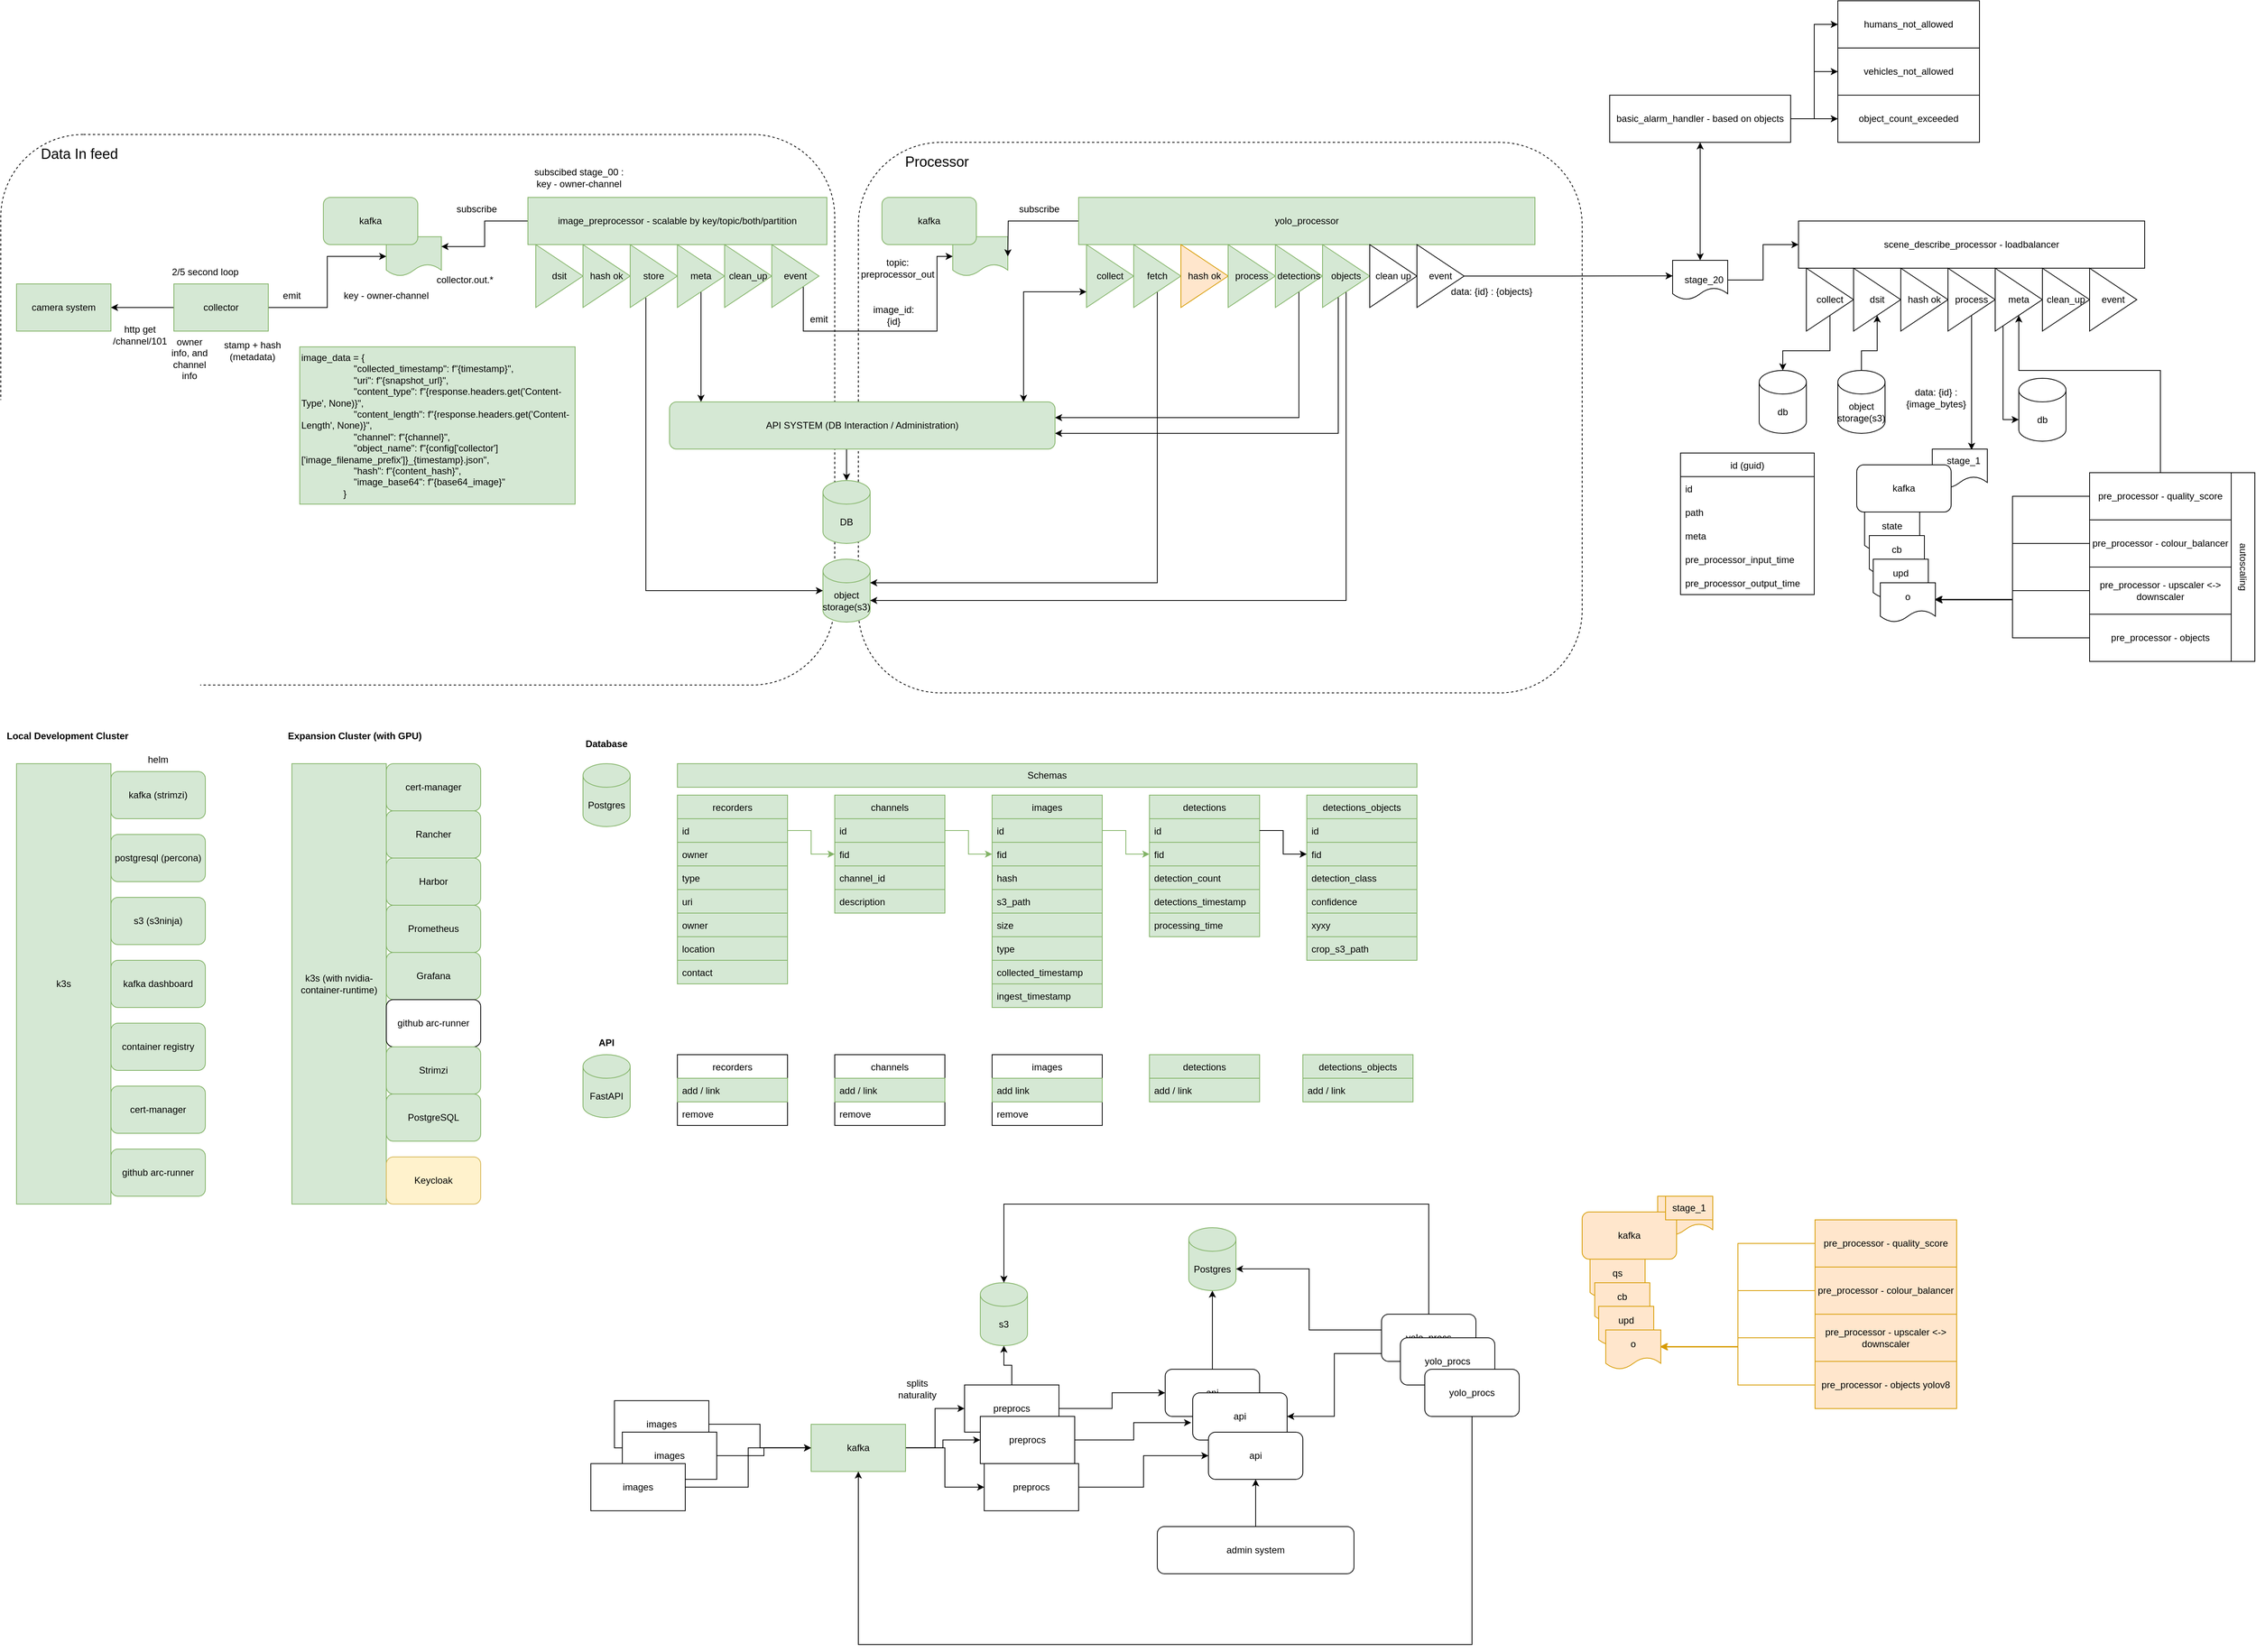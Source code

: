 <mxfile version="16.0.2" type="device"><diagram id="NYNpLDD6XTJ0mbs3w5XI" name="Overall Flow"><mxGraphModel dx="3405" dy="4395" grid="1" gridSize="10" guides="1" tooltips="1" connect="1" arrows="1" fold="1" page="1" pageScale="1" pageWidth="1100" pageHeight="2200" math="0" shadow="0"><root><mxCell id="0"/><mxCell id="1" parent="0"/><mxCell id="vxTMjlAaX9RUapmEniUb-170" value="" style="rounded=1;whiteSpace=wrap;html=1;fontSize=18;fillColor=none;dashed=1;" parent="1" vertex="1"><mxGeometry x="1110" y="-30" width="920" height="700" as="geometry"/></mxCell><mxCell id="vxTMjlAaX9RUapmEniUb-70" value="" style="rounded=1;whiteSpace=wrap;html=1;fontSize=18;fillColor=none;dashed=1;" parent="1" vertex="1"><mxGeometry x="20" y="-40" width="1060" height="700" as="geometry"/></mxCell><mxCell id="vxTMjlAaX9RUapmEniUb-17" value="" style="shape=document;whiteSpace=wrap;html=1;boundedLbl=1;fillColor=#d5e8d4;strokeColor=#82b366;" parent="1" vertex="1"><mxGeometry x="510" y="90" width="70" height="50" as="geometry"/></mxCell><mxCell id="vxTMjlAaX9RUapmEniUb-1" value="camera system" style="rounded=0;whiteSpace=wrap;html=1;fillColor=#d5e8d4;strokeColor=#82b366;" parent="1" vertex="1"><mxGeometry x="40" y="150" width="120" height="60" as="geometry"/></mxCell><mxCell id="vxTMjlAaX9RUapmEniUb-3" style="edgeStyle=orthogonalEdgeStyle;rounded=0;orthogonalLoop=1;jettySize=auto;html=1;" parent="1" source="vxTMjlAaX9RUapmEniUb-2" target="vxTMjlAaX9RUapmEniUb-1" edge="1"><mxGeometry relative="1" as="geometry"/></mxCell><mxCell id="vxTMjlAaX9RUapmEniUb-6" style="edgeStyle=orthogonalEdgeStyle;rounded=0;orthogonalLoop=1;jettySize=auto;html=1;entryX=0;entryY=0.5;entryDx=0;entryDy=0;" parent="1" source="vxTMjlAaX9RUapmEniUb-2" target="vxTMjlAaX9RUapmEniUb-17" edge="1"><mxGeometry relative="1" as="geometry"/></mxCell><mxCell id="vxTMjlAaX9RUapmEniUb-2" value="collector" style="rounded=0;whiteSpace=wrap;html=1;fillColor=#d5e8d4;strokeColor=#82b366;" parent="1" vertex="1"><mxGeometry x="240" y="150" width="120" height="60" as="geometry"/></mxCell><mxCell id="vxTMjlAaX9RUapmEniUb-4" value="http get /channel/101" style="text;html=1;strokeColor=none;fillColor=none;align=center;verticalAlign=middle;whiteSpace=wrap;rounded=0;" parent="1" vertex="1"><mxGeometry x="167" y="200" width="60" height="30" as="geometry"/></mxCell><mxCell id="vxTMjlAaX9RUapmEniUb-5" value="kafka" style="rounded=1;whiteSpace=wrap;html=1;fillColor=#d5e8d4;strokeColor=#82b366;" parent="1" vertex="1"><mxGeometry x="430" y="40" width="120" height="60" as="geometry"/></mxCell><mxCell id="vxTMjlAaX9RUapmEniUb-7" value="stamp + hash (metadata)" style="text;html=1;strokeColor=none;fillColor=none;align=center;verticalAlign=middle;whiteSpace=wrap;rounded=0;" parent="1" vertex="1"><mxGeometry x="300" y="220" width="80" height="30" as="geometry"/></mxCell><mxCell id="vxTMjlAaX9RUapmEniUb-8" value="owner info, and channel info" style="text;html=1;strokeColor=none;fillColor=none;align=center;verticalAlign=middle;whiteSpace=wrap;rounded=0;" parent="1" vertex="1"><mxGeometry x="230" y="230" width="60" height="30" as="geometry"/></mxCell><mxCell id="vxTMjlAaX9RUapmEniUb-9" value="2/5 second loop" style="text;html=1;strokeColor=none;fillColor=none;align=center;verticalAlign=middle;whiteSpace=wrap;rounded=0;" parent="1" vertex="1"><mxGeometry x="230" y="120" width="100" height="30" as="geometry"/></mxCell><mxCell id="vxTMjlAaX9RUapmEniUb-10" value="emit" style="text;html=1;strokeColor=none;fillColor=none;align=center;verticalAlign=middle;whiteSpace=wrap;rounded=0;" parent="1" vertex="1"><mxGeometry x="360" y="150" width="60" height="30" as="geometry"/></mxCell><mxCell id="vxTMjlAaX9RUapmEniUb-11" value="key - owner-channel" style="text;html=1;strokeColor=none;fillColor=none;align=center;verticalAlign=middle;whiteSpace=wrap;rounded=0;" parent="1" vertex="1"><mxGeometry x="445" y="150" width="130" height="30" as="geometry"/></mxCell><mxCell id="vxTMjlAaX9RUapmEniUb-16" style="edgeStyle=orthogonalEdgeStyle;rounded=0;orthogonalLoop=1;jettySize=auto;html=1;entryX=1;entryY=0.25;entryDx=0;entryDy=0;" parent="1" source="vxTMjlAaX9RUapmEniUb-15" target="vxTMjlAaX9RUapmEniUb-17" edge="1"><mxGeometry relative="1" as="geometry"><mxPoint x="600" y="70" as="targetPoint"/></mxGeometry></mxCell><mxCell id="vxTMjlAaX9RUapmEniUb-15" value="image_preprocessor - scalable by key/topic/both/partition" style="rounded=0;whiteSpace=wrap;html=1;fillColor=#d5e8d4;strokeColor=#82b366;" parent="1" vertex="1"><mxGeometry x="690" y="40" width="380" height="60" as="geometry"/></mxCell><mxCell id="vxTMjlAaX9RUapmEniUb-18" value="subscibed stage_00 : key - owner-channel" style="text;html=1;strokeColor=none;fillColor=none;align=center;verticalAlign=middle;whiteSpace=wrap;rounded=0;" parent="1" vertex="1"><mxGeometry x="690" width="130" height="30" as="geometry"/></mxCell><mxCell id="vxTMjlAaX9RUapmEniUb-21" value="dsit" style="triangle;whiteSpace=wrap;html=1;fillColor=#d5e8d4;strokeColor=#82b366;" parent="1" vertex="1"><mxGeometry x="700" y="100" width="60" height="80" as="geometry"/></mxCell><mxCell id="vxTMjlAaX9RUapmEniUb-22" value="hash ok" style="triangle;whiteSpace=wrap;html=1;fillColor=#d5e8d4;strokeColor=#82b366;" parent="1" vertex="1"><mxGeometry x="760" y="100" width="60" height="80" as="geometry"/></mxCell><mxCell id="vxTMjlAaX9RUapmEniUb-85" style="edgeStyle=orthogonalEdgeStyle;rounded=0;orthogonalLoop=1;jettySize=auto;html=1;fontSize=18;exitX=0.332;exitY=0.846;exitDx=0;exitDy=0;exitPerimeter=0;" parent="1" source="vxTMjlAaX9RUapmEniUb-23" target="vxTMjlAaX9RUapmEniUb-26" edge="1"><mxGeometry relative="1" as="geometry"><Array as="points"><mxPoint x="840" y="540"/></Array></mxGeometry></mxCell><mxCell id="vxTMjlAaX9RUapmEniUb-23" value="store" style="triangle;whiteSpace=wrap;html=1;fillColor=#d5e8d4;strokeColor=#82b366;" parent="1" vertex="1"><mxGeometry x="820" y="100" width="60" height="80" as="geometry"/></mxCell><mxCell id="vxTMjlAaX9RUapmEniUb-84" style="edgeStyle=orthogonalEdgeStyle;rounded=0;orthogonalLoop=1;jettySize=auto;html=1;fontSize=18;" parent="1" source="vxTMjlAaX9RUapmEniUb-24" target="pFkGBHNiNRHmOIC7wv1z-79" edge="1"><mxGeometry relative="1" as="geometry"><mxPoint x="910.048" y="205" as="targetPoint"/><Array as="points"><mxPoint x="910" y="270"/><mxPoint x="910" y="270"/></Array></mxGeometry></mxCell><mxCell id="vxTMjlAaX9RUapmEniUb-24" value="meta" style="triangle;whiteSpace=wrap;html=1;fillColor=#d5e8d4;strokeColor=#82b366;" parent="1" vertex="1"><mxGeometry x="880" y="100" width="60" height="80" as="geometry"/></mxCell><mxCell id="vxTMjlAaX9RUapmEniUb-26" value="object storage(s3)" style="shape=cylinder3;whiteSpace=wrap;html=1;boundedLbl=1;backgroundOutline=1;size=15;fillColor=#d5e8d4;strokeColor=#82b366;" parent="1" vertex="1"><mxGeometry x="1065" y="500" width="60" height="80" as="geometry"/></mxCell><mxCell id="vxTMjlAaX9RUapmEniUb-33" value="clean_up" style="triangle;whiteSpace=wrap;html=1;fillColor=#d5e8d4;strokeColor=#82b366;" parent="1" vertex="1"><mxGeometry x="940" y="100" width="60" height="80" as="geometry"/></mxCell><mxCell id="vxTMjlAaX9RUapmEniUb-52" value="Data In feed" style="text;html=1;strokeColor=none;fillColor=none;align=center;verticalAlign=middle;whiteSpace=wrap;rounded=0;fontSize=18;" parent="1" vertex="1"><mxGeometry x="60" y="-30" width="120" height="30" as="geometry"/></mxCell><mxCell id="vxTMjlAaX9RUapmEniUb-59" style="edgeStyle=orthogonalEdgeStyle;rounded=0;orthogonalLoop=1;jettySize=auto;html=1;entryX=0;entryY=0.5;entryDx=0;entryDy=0;" parent="1" source="vxTMjlAaX9RUapmEniUb-55" target="vxTMjlAaX9RUapmEniUb-56" edge="1"><mxGeometry relative="1" as="geometry"><Array as="points"><mxPoint x="1040" y="210"/><mxPoint x="1210" y="210"/><mxPoint x="1210" y="115"/></Array></mxGeometry></mxCell><mxCell id="vxTMjlAaX9RUapmEniUb-55" value="event" style="triangle;whiteSpace=wrap;html=1;fillColor=#d5e8d4;strokeColor=#82b366;" parent="1" vertex="1"><mxGeometry x="1000" y="100" width="60" height="80" as="geometry"/></mxCell><mxCell id="vxTMjlAaX9RUapmEniUb-56" value="" style="shape=document;whiteSpace=wrap;html=1;boundedLbl=1;fillColor=#d5e8d4;strokeColor=#82b366;" parent="1" vertex="1"><mxGeometry x="1230" y="90" width="70" height="50" as="geometry"/></mxCell><mxCell id="vxTMjlAaX9RUapmEniUb-57" value="kafka" style="rounded=1;whiteSpace=wrap;html=1;fillColor=#d5e8d4;strokeColor=#82b366;" parent="1" vertex="1"><mxGeometry x="1140" y="40" width="120" height="60" as="geometry"/></mxCell><mxCell id="vxTMjlAaX9RUapmEniUb-60" value="emit" style="text;html=1;strokeColor=none;fillColor=none;align=center;verticalAlign=middle;whiteSpace=wrap;rounded=0;" parent="1" vertex="1"><mxGeometry x="1030" y="180" width="60" height="30" as="geometry"/></mxCell><mxCell id="vxTMjlAaX9RUapmEniUb-65" value="image_id: {id}" style="text;html=1;strokeColor=none;fillColor=none;align=center;verticalAlign=middle;whiteSpace=wrap;rounded=0;" parent="1" vertex="1"><mxGeometry x="1125" y="175" width="60" height="30" as="geometry"/></mxCell><mxCell id="pFkGBHNiNRHmOIC7wv1z-82" style="edgeStyle=orthogonalEdgeStyle;rounded=0;orthogonalLoop=1;jettySize=auto;html=1;entryX=1;entryY=0.5;entryDx=0;entryDy=0;" parent="1" source="vxTMjlAaX9RUapmEniUb-76" edge="1"><mxGeometry relative="1" as="geometry"><mxPoint x="1300" y="115" as="targetPoint"/></mxGeometry></mxCell><mxCell id="vxTMjlAaX9RUapmEniUb-76" value="yolo_processor" style="rounded=0;whiteSpace=wrap;html=1;fillColor=#d5e8d4;strokeColor=#82b366;" parent="1" vertex="1"><mxGeometry x="1390" y="40" width="580" height="60" as="geometry"/></mxCell><mxCell id="-dmiCpk1YHEUZXaUJM-Y-29" style="edgeStyle=orthogonalEdgeStyle;rounded=0;orthogonalLoop=1;jettySize=auto;html=1;" parent="1" source="vxTMjlAaX9RUapmEniUb-87" edge="1"><mxGeometry relative="1" as="geometry"><mxPoint x="1125" y="530" as="targetPoint"/><Array as="points"><mxPoint x="1490" y="530"/><mxPoint x="1125" y="530"/></Array></mxGeometry></mxCell><mxCell id="vxTMjlAaX9RUapmEniUb-87" value="fetch" style="triangle;whiteSpace=wrap;html=1;fillColor=#d5e8d4;strokeColor=#82b366;" parent="1" vertex="1"><mxGeometry x="1460" y="100" width="60" height="80" as="geometry"/></mxCell><mxCell id="vxTMjlAaX9RUapmEniUb-88" value="hash ok" style="triangle;whiteSpace=wrap;html=1;fillColor=#ffe6cc;strokeColor=#d79b00;" parent="1" vertex="1"><mxGeometry x="1520" y="100" width="60" height="80" as="geometry"/></mxCell><mxCell id="vxTMjlAaX9RUapmEniUb-89" value="process" style="triangle;whiteSpace=wrap;html=1;fillColor=#d5e8d4;strokeColor=#82b366;" parent="1" vertex="1"><mxGeometry x="1580" y="100" width="60" height="80" as="geometry"/></mxCell><mxCell id="vxTMjlAaX9RUapmEniUb-127" style="edgeStyle=orthogonalEdgeStyle;rounded=0;orthogonalLoop=1;jettySize=auto;html=1;fontSize=18;startArrow=none;startFill=0;endArrow=classic;endFill=1;" parent="1" source="vxTMjlAaX9RUapmEniUb-90" edge="1"><mxGeometry relative="1" as="geometry"><Array as="points"><mxPoint x="1670" y="320"/><mxPoint x="1360" y="320"/></Array><mxPoint x="1360" y="320" as="targetPoint"/></mxGeometry></mxCell><mxCell id="vxTMjlAaX9RUapmEniUb-90" value="detections" style="triangle;whiteSpace=wrap;html=1;fillColor=#d5e8d4;strokeColor=#82b366;" parent="1" vertex="1"><mxGeometry x="1640" y="100" width="60" height="80" as="geometry"/></mxCell><mxCell id="-dmiCpk1YHEUZXaUJM-Y-27" style="edgeStyle=orthogonalEdgeStyle;rounded=0;orthogonalLoop=1;jettySize=auto;html=1;entryX=1.002;entryY=0.672;entryDx=0;entryDy=0;entryPerimeter=0;" parent="1" source="vxTMjlAaX9RUapmEniUb-91" target="pFkGBHNiNRHmOIC7wv1z-79" edge="1"><mxGeometry relative="1" as="geometry"><Array as="points"><mxPoint x="1720" y="340"/><mxPoint x="1360" y="340"/></Array></mxGeometry></mxCell><mxCell id="-dmiCpk1YHEUZXaUJM-Y-28" style="edgeStyle=orthogonalEdgeStyle;rounded=0;orthogonalLoop=1;jettySize=auto;html=1;entryX=1;entryY=0;entryDx=0;entryDy=52.5;entryPerimeter=0;" parent="1" source="vxTMjlAaX9RUapmEniUb-91" target="vxTMjlAaX9RUapmEniUb-26" edge="1"><mxGeometry relative="1" as="geometry"><mxPoint x="1125" y="600" as="targetPoint"/><Array as="points"><mxPoint x="1730" y="553"/></Array></mxGeometry></mxCell><mxCell id="vxTMjlAaX9RUapmEniUb-91" value="objects" style="triangle;whiteSpace=wrap;html=1;fillColor=#d5e8d4;strokeColor=#82b366;" parent="1" vertex="1"><mxGeometry x="1700" y="100" width="60" height="80" as="geometry"/></mxCell><mxCell id="vxTMjlAaX9RUapmEniUb-172" style="edgeStyle=orthogonalEdgeStyle;rounded=0;orthogonalLoop=1;jettySize=auto;html=1;fontSize=18;startArrow=classic;startFill=1;endArrow=classic;endFill=1;exitX=0.5;exitY=0;exitDx=0;exitDy=0;" parent="1" source="vxTMjlAaX9RUapmEniUb-128" target="vxTMjlAaX9RUapmEniUb-173" edge="1"><mxGeometry relative="1" as="geometry"><mxPoint x="2075" y="-20" as="targetPoint"/></mxGeometry></mxCell><mxCell id="vxTMjlAaX9RUapmEniUb-174" style="edgeStyle=orthogonalEdgeStyle;rounded=0;orthogonalLoop=1;jettySize=auto;html=1;fontSize=18;startArrow=none;startFill=0;endArrow=classic;endFill=1;entryX=0.001;entryY=0.395;entryDx=0;entryDy=0;entryPerimeter=0;" parent="1" source="vxTMjlAaX9RUapmEniUb-92" target="vxTMjlAaX9RUapmEniUb-128" edge="1"><mxGeometry relative="1" as="geometry"><Array as="points"/><mxPoint x="2120" y="140" as="targetPoint"/></mxGeometry></mxCell><mxCell id="vxTMjlAaX9RUapmEniUb-92" value="event" style="triangle;whiteSpace=wrap;html=1;" parent="1" vertex="1"><mxGeometry x="1820" y="100" width="60" height="80" as="geometry"/></mxCell><mxCell id="vxTMjlAaX9RUapmEniUb-96" style="edgeStyle=orthogonalEdgeStyle;rounded=0;orthogonalLoop=1;jettySize=auto;html=1;fontSize=18;startArrow=classic;startFill=1;" parent="1" source="vxTMjlAaX9RUapmEniUb-93" target="pFkGBHNiNRHmOIC7wv1z-79" edge="1"><mxGeometry relative="1" as="geometry"><mxPoint x="1370.048" y="230" as="targetPoint"/><Array as="points"><mxPoint x="1320" y="160"/></Array></mxGeometry></mxCell><mxCell id="vxTMjlAaX9RUapmEniUb-93" value="collect" style="triangle;whiteSpace=wrap;html=1;fillColor=#d5e8d4;strokeColor=#82b366;" parent="1" vertex="1"><mxGeometry x="1400" y="100" width="60" height="80" as="geometry"/></mxCell><mxCell id="vxTMjlAaX9RUapmEniUb-98" value="" style="shape=document;whiteSpace=wrap;html=1;boundedLbl=1;fillColor=#ffe6cc;strokeColor=#d79b00;" parent="1" vertex="1"><mxGeometry x="2126" y="1310" width="70" height="50" as="geometry"/></mxCell><mxCell id="vxTMjlAaX9RUapmEniUb-99" value="kafka" style="rounded=1;whiteSpace=wrap;html=1;fillColor=#ffe6cc;strokeColor=#d79b00;" parent="1" vertex="1"><mxGeometry x="2030" y="1330" width="120" height="60" as="geometry"/></mxCell><mxCell id="vxTMjlAaX9RUapmEniUb-100" value="stage_1" style="text;html=1;strokeColor=#d79b00;fillColor=#ffe6cc;align=center;verticalAlign=middle;whiteSpace=wrap;rounded=0;" parent="1" vertex="1"><mxGeometry x="2136" y="1310" width="60" height="30" as="geometry"/></mxCell><mxCell id="vxTMjlAaX9RUapmEniUb-122" style="edgeStyle=orthogonalEdgeStyle;rounded=0;orthogonalLoop=1;jettySize=auto;html=1;entryX=1.003;entryY=0.426;entryDx=0;entryDy=0;entryPerimeter=0;fontSize=18;fillColor=#ffe6cc;strokeColor=#d79b00;" parent="1" source="vxTMjlAaX9RUapmEniUb-103" target="vxTMjlAaX9RUapmEniUb-121" edge="1"><mxGeometry relative="1" as="geometry"/></mxCell><mxCell id="vxTMjlAaX9RUapmEniUb-103" value="pre_processor - quality_score" style="rounded=0;whiteSpace=wrap;html=1;fillColor=#ffe6cc;strokeColor=#d79b00;" parent="1" vertex="1"><mxGeometry x="2326" y="1340" width="180" height="60" as="geometry"/></mxCell><mxCell id="vxTMjlAaX9RUapmEniUb-123" style="edgeStyle=orthogonalEdgeStyle;rounded=0;orthogonalLoop=1;jettySize=auto;html=1;entryX=0.996;entryY=0.435;entryDx=0;entryDy=0;entryPerimeter=0;fontSize=18;fillColor=#ffe6cc;strokeColor=#d79b00;" parent="1" source="vxTMjlAaX9RUapmEniUb-104" target="vxTMjlAaX9RUapmEniUb-121" edge="1"><mxGeometry relative="1" as="geometry"/></mxCell><mxCell id="vxTMjlAaX9RUapmEniUb-104" value="pre_processor - colour_balancer" style="rounded=0;whiteSpace=wrap;html=1;fillColor=#ffe6cc;strokeColor=#d79b00;" parent="1" vertex="1"><mxGeometry x="2326" y="1400" width="180" height="60" as="geometry"/></mxCell><mxCell id="vxTMjlAaX9RUapmEniUb-124" style="edgeStyle=orthogonalEdgeStyle;rounded=0;orthogonalLoop=1;jettySize=auto;html=1;entryX=0.983;entryY=0.426;entryDx=0;entryDy=0;entryPerimeter=0;fontSize=18;fillColor=#ffe6cc;strokeColor=#d79b00;" parent="1" source="vxTMjlAaX9RUapmEniUb-105" target="vxTMjlAaX9RUapmEniUb-121" edge="1"><mxGeometry relative="1" as="geometry"/></mxCell><mxCell id="vxTMjlAaX9RUapmEniUb-105" value="pre_processor - upscaler &amp;lt;-&amp;gt; downscaler" style="rounded=0;whiteSpace=wrap;html=1;fillColor=#ffe6cc;strokeColor=#d79b00;" parent="1" vertex="1"><mxGeometry x="2326" y="1460" width="180" height="60" as="geometry"/></mxCell><mxCell id="vxTMjlAaX9RUapmEniUb-125" style="edgeStyle=orthogonalEdgeStyle;rounded=0;orthogonalLoop=1;jettySize=auto;html=1;entryX=0.983;entryY=0.426;entryDx=0;entryDy=0;entryPerimeter=0;fontSize=18;fillColor=#ffe6cc;strokeColor=#d79b00;" parent="1" source="vxTMjlAaX9RUapmEniUb-107" target="vxTMjlAaX9RUapmEniUb-121" edge="1"><mxGeometry relative="1" as="geometry"/></mxCell><mxCell id="vxTMjlAaX9RUapmEniUb-107" value="pre_processor - objects yolov8" style="rounded=0;whiteSpace=wrap;html=1;fillColor=#ffe6cc;strokeColor=#d79b00;" parent="1" vertex="1"><mxGeometry x="2326" y="1520" width="180" height="60" as="geometry"/></mxCell><mxCell id="vxTMjlAaX9RUapmEniUb-118" value="qs" style="shape=document;whiteSpace=wrap;html=1;boundedLbl=1;fillColor=#ffe6cc;strokeColor=#d79b00;" parent="1" vertex="1"><mxGeometry x="2040" y="1390" width="70" height="50" as="geometry"/></mxCell><mxCell id="vxTMjlAaX9RUapmEniUb-119" value="cb" style="shape=document;whiteSpace=wrap;html=1;boundedLbl=1;fillColor=#ffe6cc;strokeColor=#d79b00;" parent="1" vertex="1"><mxGeometry x="2046" y="1420" width="70" height="50" as="geometry"/></mxCell><mxCell id="vxTMjlAaX9RUapmEniUb-120" value="upd" style="shape=document;whiteSpace=wrap;html=1;boundedLbl=1;fillColor=#ffe6cc;strokeColor=#d79b00;" parent="1" vertex="1"><mxGeometry x="2051" y="1450" width="70" height="50" as="geometry"/></mxCell><mxCell id="vxTMjlAaX9RUapmEniUb-121" value="o" style="shape=document;whiteSpace=wrap;html=1;boundedLbl=1;fillColor=#ffe6cc;strokeColor=#d79b00;" parent="1" vertex="1"><mxGeometry x="2060" y="1480" width="70" height="50" as="geometry"/></mxCell><mxCell id="vxTMjlAaX9RUapmEniUb-128" value="" style="shape=document;whiteSpace=wrap;html=1;boundedLbl=1;" parent="1" vertex="1"><mxGeometry x="2145" y="120" width="70" height="50" as="geometry"/></mxCell><mxCell id="vxTMjlAaX9RUapmEniUb-129" style="edgeStyle=orthogonalEdgeStyle;rounded=0;orthogonalLoop=1;jettySize=auto;html=1;fontSize=18;" parent="1" source="vxTMjlAaX9RUapmEniUb-130" target="vxTMjlAaX9RUapmEniUb-131" edge="1"><mxGeometry relative="1" as="geometry"/></mxCell><mxCell id="vxTMjlAaX9RUapmEniUb-130" value="stage_20" style="text;html=1;strokeColor=none;fillColor=none;align=center;verticalAlign=middle;whiteSpace=wrap;rounded=0;" parent="1" vertex="1"><mxGeometry x="2155" y="130" width="60" height="30" as="geometry"/></mxCell><mxCell id="vxTMjlAaX9RUapmEniUb-131" value="scene_describe_processor - loadbalancer" style="rounded=0;whiteSpace=wrap;html=1;" parent="1" vertex="1"><mxGeometry x="2305" y="70" width="440" height="60" as="geometry"/></mxCell><mxCell id="vxTMjlAaX9RUapmEniUb-132" value="db" style="shape=cylinder3;whiteSpace=wrap;html=1;boundedLbl=1;backgroundOutline=1;size=15;" parent="1" vertex="1"><mxGeometry x="2255" y="260" width="60" height="80" as="geometry"/></mxCell><mxCell id="vxTMjlAaX9RUapmEniUb-133" value="object storage(s3)" style="shape=cylinder3;whiteSpace=wrap;html=1;boundedLbl=1;backgroundOutline=1;size=15;" parent="1" vertex="1"><mxGeometry x="2355" y="260" width="60" height="80" as="geometry"/></mxCell><mxCell id="vxTMjlAaX9RUapmEniUb-134" value="id (guid)" style="swimlane;fontStyle=0;childLayout=stackLayout;horizontal=1;startSize=30;horizontalStack=0;resizeParent=1;resizeParentMax=0;resizeLast=0;collapsible=1;marginBottom=0;" parent="1" vertex="1"><mxGeometry x="2155" y="365" width="170" height="180" as="geometry"><mxRectangle x="680" y="360" width="80" height="30" as="alternateBounds"/></mxGeometry></mxCell><mxCell id="vxTMjlAaX9RUapmEniUb-135" value="id" style="text;strokeColor=none;fillColor=none;align=left;verticalAlign=middle;spacingLeft=4;spacingRight=4;overflow=hidden;points=[[0,0.5],[1,0.5]];portConstraint=eastwest;rotatable=0;" parent="vxTMjlAaX9RUapmEniUb-134" vertex="1"><mxGeometry y="30" width="170" height="30" as="geometry"/></mxCell><mxCell id="vxTMjlAaX9RUapmEniUb-136" value="path" style="text;strokeColor=none;fillColor=none;align=left;verticalAlign=middle;spacingLeft=4;spacingRight=4;overflow=hidden;points=[[0,0.5],[1,0.5]];portConstraint=eastwest;rotatable=0;" parent="vxTMjlAaX9RUapmEniUb-134" vertex="1"><mxGeometry y="60" width="170" height="30" as="geometry"/></mxCell><mxCell id="vxTMjlAaX9RUapmEniUb-137" value="meta" style="text;strokeColor=none;fillColor=none;align=left;verticalAlign=middle;spacingLeft=4;spacingRight=4;overflow=hidden;points=[[0,0.5],[1,0.5]];portConstraint=eastwest;rotatable=0;" parent="vxTMjlAaX9RUapmEniUb-134" vertex="1"><mxGeometry y="90" width="170" height="30" as="geometry"/></mxCell><mxCell id="vxTMjlAaX9RUapmEniUb-138" value="pre_processor_input_time" style="text;strokeColor=none;fillColor=none;align=left;verticalAlign=middle;spacingLeft=4;spacingRight=4;overflow=hidden;points=[[0,0.5],[1,0.5]];portConstraint=eastwest;rotatable=0;" parent="vxTMjlAaX9RUapmEniUb-134" vertex="1"><mxGeometry y="120" width="170" height="30" as="geometry"/></mxCell><mxCell id="vxTMjlAaX9RUapmEniUb-139" value="pre_processor_output_time" style="text;strokeColor=none;fillColor=none;align=left;verticalAlign=middle;spacingLeft=4;spacingRight=4;overflow=hidden;points=[[0,0.5],[1,0.5]];portConstraint=eastwest;rotatable=0;" parent="vxTMjlAaX9RUapmEniUb-134" vertex="1"><mxGeometry y="150" width="170" height="30" as="geometry"/></mxCell><mxCell id="vxTMjlAaX9RUapmEniUb-140" style="edgeStyle=orthogonalEdgeStyle;rounded=0;orthogonalLoop=1;jettySize=auto;html=1;fontSize=18;startArrow=classic;startFill=1;endArrow=none;endFill=0;" parent="1" source="vxTMjlAaX9RUapmEniUb-141" target="vxTMjlAaX9RUapmEniUb-133" edge="1"><mxGeometry relative="1" as="geometry"/></mxCell><mxCell id="vxTMjlAaX9RUapmEniUb-141" value="dsit" style="triangle;whiteSpace=wrap;html=1;" parent="1" vertex="1"><mxGeometry x="2375" y="130" width="60" height="80" as="geometry"/></mxCell><mxCell id="vxTMjlAaX9RUapmEniUb-142" value="hash ok" style="triangle;whiteSpace=wrap;html=1;" parent="1" vertex="1"><mxGeometry x="2435" y="130" width="60" height="80" as="geometry"/></mxCell><mxCell id="vxTMjlAaX9RUapmEniUb-143" style="edgeStyle=orthogonalEdgeStyle;rounded=0;orthogonalLoop=1;jettySize=auto;html=1;fontSize=18;" parent="1" source="vxTMjlAaX9RUapmEniUb-144" edge="1"><mxGeometry relative="1" as="geometry"><mxPoint x="2525" y="361" as="targetPoint"/><Array as="points"><mxPoint x="2525" y="361"/></Array></mxGeometry></mxCell><mxCell id="vxTMjlAaX9RUapmEniUb-144" value="process" style="triangle;whiteSpace=wrap;html=1;" parent="1" vertex="1"><mxGeometry x="2495" y="130" width="60" height="80" as="geometry"/></mxCell><mxCell id="vxTMjlAaX9RUapmEniUb-145" style="edgeStyle=orthogonalEdgeStyle;rounded=0;orthogonalLoop=1;jettySize=auto;html=1;entryX=0;entryY=0;entryDx=0;entryDy=52.5;entryPerimeter=0;fontSize=18;startArrow=none;startFill=0;endArrow=classic;endFill=1;" parent="1" source="vxTMjlAaX9RUapmEniUb-146" target="vxTMjlAaX9RUapmEniUb-169" edge="1"><mxGeometry relative="1" as="geometry"><Array as="points"><mxPoint x="2565" y="322"/></Array></mxGeometry></mxCell><mxCell id="vxTMjlAaX9RUapmEniUb-146" value="meta" style="triangle;whiteSpace=wrap;html=1;" parent="1" vertex="1"><mxGeometry x="2555" y="130" width="60" height="80" as="geometry"/></mxCell><mxCell id="vxTMjlAaX9RUapmEniUb-147" value="clean_up" style="triangle;whiteSpace=wrap;html=1;" parent="1" vertex="1"><mxGeometry x="2615" y="130" width="60" height="80" as="geometry"/></mxCell><mxCell id="vxTMjlAaX9RUapmEniUb-148" value="event" style="triangle;whiteSpace=wrap;html=1;" parent="1" vertex="1"><mxGeometry x="2675" y="130" width="60" height="80" as="geometry"/></mxCell><mxCell id="vxTMjlAaX9RUapmEniUb-149" style="edgeStyle=orthogonalEdgeStyle;rounded=0;orthogonalLoop=1;jettySize=auto;html=1;fontSize=18;" parent="1" source="vxTMjlAaX9RUapmEniUb-150" target="vxTMjlAaX9RUapmEniUb-132" edge="1"><mxGeometry relative="1" as="geometry"/></mxCell><mxCell id="vxTMjlAaX9RUapmEniUb-150" value="collect" style="triangle;whiteSpace=wrap;html=1;" parent="1" vertex="1"><mxGeometry x="2315" y="130" width="60" height="80" as="geometry"/></mxCell><mxCell id="vxTMjlAaX9RUapmEniUb-151" value="" style="shape=document;whiteSpace=wrap;html=1;boundedLbl=1;" parent="1" vertex="1"><mxGeometry x="2475" y="360" width="70" height="50" as="geometry"/></mxCell><mxCell id="vxTMjlAaX9RUapmEniUb-152" value="kafka" style="rounded=1;whiteSpace=wrap;html=1;" parent="1" vertex="1"><mxGeometry x="2379" y="380" width="120" height="60" as="geometry"/></mxCell><mxCell id="vxTMjlAaX9RUapmEniUb-153" value="stage_1" style="text;html=1;strokeColor=none;fillColor=none;align=center;verticalAlign=middle;whiteSpace=wrap;rounded=0;" parent="1" vertex="1"><mxGeometry x="2485" y="360" width="60" height="30" as="geometry"/></mxCell><mxCell id="vxTMjlAaX9RUapmEniUb-154" style="edgeStyle=orthogonalEdgeStyle;rounded=0;orthogonalLoop=1;jettySize=auto;html=1;entryX=0.5;entryY=1;entryDx=0;entryDy=0;fontSize=18;" parent="1" source="vxTMjlAaX9RUapmEniUb-156" target="vxTMjlAaX9RUapmEniUb-146" edge="1"><mxGeometry relative="1" as="geometry"><Array as="points"><mxPoint x="2765" y="260"/><mxPoint x="2585" y="260"/></Array></mxGeometry></mxCell><mxCell id="vxTMjlAaX9RUapmEniUb-155" style="edgeStyle=orthogonalEdgeStyle;rounded=0;orthogonalLoop=1;jettySize=auto;html=1;entryX=1.003;entryY=0.426;entryDx=0;entryDy=0;entryPerimeter=0;fontSize=18;" parent="1" source="vxTMjlAaX9RUapmEniUb-156" target="vxTMjlAaX9RUapmEniUb-168" edge="1"><mxGeometry relative="1" as="geometry"/></mxCell><mxCell id="vxTMjlAaX9RUapmEniUb-156" value="pre_processor - quality_score" style="rounded=0;whiteSpace=wrap;html=1;" parent="1" vertex="1"><mxGeometry x="2675" y="390" width="180" height="60" as="geometry"/></mxCell><mxCell id="vxTMjlAaX9RUapmEniUb-157" style="edgeStyle=orthogonalEdgeStyle;rounded=0;orthogonalLoop=1;jettySize=auto;html=1;entryX=0.996;entryY=0.435;entryDx=0;entryDy=0;entryPerimeter=0;fontSize=18;" parent="1" source="vxTMjlAaX9RUapmEniUb-158" target="vxTMjlAaX9RUapmEniUb-168" edge="1"><mxGeometry relative="1" as="geometry"/></mxCell><mxCell id="vxTMjlAaX9RUapmEniUb-158" value="pre_processor - colour_balancer" style="rounded=0;whiteSpace=wrap;html=1;" parent="1" vertex="1"><mxGeometry x="2675" y="450" width="180" height="60" as="geometry"/></mxCell><mxCell id="vxTMjlAaX9RUapmEniUb-159" style="edgeStyle=orthogonalEdgeStyle;rounded=0;orthogonalLoop=1;jettySize=auto;html=1;entryX=0.983;entryY=0.426;entryDx=0;entryDy=0;entryPerimeter=0;fontSize=18;" parent="1" source="vxTMjlAaX9RUapmEniUb-160" target="vxTMjlAaX9RUapmEniUb-168" edge="1"><mxGeometry relative="1" as="geometry"/></mxCell><mxCell id="vxTMjlAaX9RUapmEniUb-160" value="pre_processor - upscaler &amp;lt;-&amp;gt; downscaler" style="rounded=0;whiteSpace=wrap;html=1;" parent="1" vertex="1"><mxGeometry x="2675" y="510" width="180" height="60" as="geometry"/></mxCell><mxCell id="vxTMjlAaX9RUapmEniUb-161" style="edgeStyle=orthogonalEdgeStyle;rounded=0;orthogonalLoop=1;jettySize=auto;html=1;entryX=0.983;entryY=0.426;entryDx=0;entryDy=0;entryPerimeter=0;fontSize=18;" parent="1" source="vxTMjlAaX9RUapmEniUb-162" target="vxTMjlAaX9RUapmEniUb-168" edge="1"><mxGeometry relative="1" as="geometry"/></mxCell><mxCell id="vxTMjlAaX9RUapmEniUb-162" value="pre_processor - objects" style="rounded=0;whiteSpace=wrap;html=1;" parent="1" vertex="1"><mxGeometry x="2675" y="570" width="180" height="60" as="geometry"/></mxCell><mxCell id="vxTMjlAaX9RUapmEniUb-163" value="data: {id} : {image_bytes}" style="text;html=1;strokeColor=none;fillColor=none;align=center;verticalAlign=middle;whiteSpace=wrap;rounded=0;" parent="1" vertex="1"><mxGeometry x="2415" y="280" width="130" height="30" as="geometry"/></mxCell><mxCell id="vxTMjlAaX9RUapmEniUb-164" value="autoscaling" style="rounded=0;whiteSpace=wrap;html=1;horizontal=0;verticalAlign=middle;rotation=-180;" parent="1" vertex="1"><mxGeometry x="2855" y="390" width="30" height="240" as="geometry"/></mxCell><mxCell id="vxTMjlAaX9RUapmEniUb-165" value="state" style="shape=document;whiteSpace=wrap;html=1;boundedLbl=1;" parent="1" vertex="1"><mxGeometry x="2389" y="440" width="70" height="50" as="geometry"/></mxCell><mxCell id="vxTMjlAaX9RUapmEniUb-166" value="cb" style="shape=document;whiteSpace=wrap;html=1;boundedLbl=1;" parent="1" vertex="1"><mxGeometry x="2395" y="470" width="70" height="50" as="geometry"/></mxCell><mxCell id="vxTMjlAaX9RUapmEniUb-167" value="upd" style="shape=document;whiteSpace=wrap;html=1;boundedLbl=1;" parent="1" vertex="1"><mxGeometry x="2400" y="500" width="70" height="50" as="geometry"/></mxCell><mxCell id="vxTMjlAaX9RUapmEniUb-168" value="o" style="shape=document;whiteSpace=wrap;html=1;boundedLbl=1;" parent="1" vertex="1"><mxGeometry x="2409" y="530" width="70" height="50" as="geometry"/></mxCell><mxCell id="vxTMjlAaX9RUapmEniUb-169" value="db" style="shape=cylinder3;whiteSpace=wrap;html=1;boundedLbl=1;backgroundOutline=1;size=15;" parent="1" vertex="1"><mxGeometry x="2585" y="270" width="60" height="80" as="geometry"/></mxCell><mxCell id="vxTMjlAaX9RUapmEniUb-171" value="Processor" style="text;html=1;strokeColor=none;fillColor=none;align=center;verticalAlign=middle;whiteSpace=wrap;rounded=0;fontSize=18;" parent="1" vertex="1"><mxGeometry x="1150" y="-20" width="120" height="30" as="geometry"/></mxCell><mxCell id="vxTMjlAaX9RUapmEniUb-181" style="edgeStyle=orthogonalEdgeStyle;rounded=0;orthogonalLoop=1;jettySize=auto;html=1;fontSize=18;startArrow=none;startFill=0;endArrow=classic;endFill=1;" parent="1" source="vxTMjlAaX9RUapmEniUb-173" target="vxTMjlAaX9RUapmEniUb-180" edge="1"><mxGeometry relative="1" as="geometry"/></mxCell><mxCell id="vxTMjlAaX9RUapmEniUb-182" style="edgeStyle=orthogonalEdgeStyle;rounded=0;orthogonalLoop=1;jettySize=auto;html=1;fontSize=18;startArrow=none;startFill=0;endArrow=classic;endFill=1;" parent="1" source="vxTMjlAaX9RUapmEniUb-173" target="vxTMjlAaX9RUapmEniUb-178" edge="1"><mxGeometry relative="1" as="geometry"/></mxCell><mxCell id="vxTMjlAaX9RUapmEniUb-183" style="edgeStyle=orthogonalEdgeStyle;rounded=0;orthogonalLoop=1;jettySize=auto;html=1;entryX=0;entryY=0.5;entryDx=0;entryDy=0;fontSize=18;startArrow=none;startFill=0;endArrow=classic;endFill=1;" parent="1" source="vxTMjlAaX9RUapmEniUb-173" target="vxTMjlAaX9RUapmEniUb-176" edge="1"><mxGeometry relative="1" as="geometry"/></mxCell><mxCell id="vxTMjlAaX9RUapmEniUb-173" value="basic_alarm_handler - based on objects" style="rounded=0;whiteSpace=wrap;html=1;" parent="1" vertex="1"><mxGeometry x="2065" y="-90" width="230" height="60" as="geometry"/></mxCell><mxCell id="vxTMjlAaX9RUapmEniUb-176" value="humans_not_allowed" style="rounded=0;whiteSpace=wrap;html=1;" parent="1" vertex="1"><mxGeometry x="2355" y="-210" width="180" height="60" as="geometry"/></mxCell><mxCell id="vxTMjlAaX9RUapmEniUb-177" value="data: {id} : {objects}" style="text;html=1;strokeColor=none;fillColor=none;align=center;verticalAlign=middle;whiteSpace=wrap;rounded=0;" parent="1" vertex="1"><mxGeometry x="1850" y="145" width="130" height="30" as="geometry"/></mxCell><mxCell id="vxTMjlAaX9RUapmEniUb-178" value="vehicles_not_allowed" style="rounded=0;whiteSpace=wrap;html=1;" parent="1" vertex="1"><mxGeometry x="2355" y="-150" width="180" height="60" as="geometry"/></mxCell><mxCell id="vxTMjlAaX9RUapmEniUb-180" value="object_count_exceeded" style="rounded=0;whiteSpace=wrap;html=1;" parent="1" vertex="1"><mxGeometry x="2355" y="-90" width="180" height="60" as="geometry"/></mxCell><mxCell id="isdmg91rr4ZIpPJ3ElCd-1" value="k3s" style="rounded=0;whiteSpace=wrap;html=1;fillColor=#d5e8d4;strokeColor=#82b366;" parent="1" vertex="1"><mxGeometry x="40" y="760" width="120" height="560" as="geometry"/></mxCell><mxCell id="isdmg91rr4ZIpPJ3ElCd-2" value="Local Development Cluster" style="text;html=1;strokeColor=none;fillColor=none;align=center;verticalAlign=middle;whiteSpace=wrap;rounded=0;fontStyle=1" parent="1" vertex="1"><mxGeometry x="20" y="710" width="170" height="30" as="geometry"/></mxCell><mxCell id="isdmg91rr4ZIpPJ3ElCd-3" value="kafka (strimzi)" style="rounded=1;whiteSpace=wrap;html=1;fillColor=#d5e8d4;strokeColor=#82b366;" parent="1" vertex="1"><mxGeometry x="160" y="770" width="120" height="60" as="geometry"/></mxCell><mxCell id="isdmg91rr4ZIpPJ3ElCd-4" value="postgresql (percona)" style="rounded=1;whiteSpace=wrap;html=1;fillColor=#d5e8d4;strokeColor=#82b366;" parent="1" vertex="1"><mxGeometry x="160" y="850" width="120" height="60" as="geometry"/></mxCell><mxCell id="isdmg91rr4ZIpPJ3ElCd-5" value="s3 (s3ninja)" style="rounded=1;whiteSpace=wrap;html=1;fillColor=#d5e8d4;strokeColor=#82b366;" parent="1" vertex="1"><mxGeometry x="160" y="930" width="120" height="60" as="geometry"/></mxCell><mxCell id="isdmg91rr4ZIpPJ3ElCd-6" value="kafka dashboard" style="rounded=1;whiteSpace=wrap;html=1;fillColor=#d5e8d4;strokeColor=#82b366;" parent="1" vertex="1"><mxGeometry x="160" y="1010" width="120" height="60" as="geometry"/></mxCell><mxCell id="isdmg91rr4ZIpPJ3ElCd-12" value="helm" style="text;html=1;strokeColor=none;fillColor=none;align=center;verticalAlign=middle;whiteSpace=wrap;rounded=0;" parent="1" vertex="1"><mxGeometry x="190" y="740" width="60" height="30" as="geometry"/></mxCell><mxCell id="isdmg91rr4ZIpPJ3ElCd-13" value="container registry" style="rounded=1;whiteSpace=wrap;html=1;fillColor=#d5e8d4;strokeColor=#82b366;" parent="1" vertex="1"><mxGeometry x="160" y="1090" width="120" height="60" as="geometry"/></mxCell><mxCell id="isdmg91rr4ZIpPJ3ElCd-14" value="image_data = {&#10;                    &quot;collected_timestamp&quot;: f&quot;{timestamp}&quot;,&#10;                    &quot;uri&quot;: f&quot;{snapshot_url}&quot;,&#10;                    &quot;content_type&quot;: f&quot;{response.headers.get('Content-Type', None)}&quot;,&#10;                    &quot;content_length&quot;: f&quot;{response.headers.get('Content-Length', None)}&quot;,&#10;                    &quot;channel&quot;: f&quot;{channel}&quot;,&#10;                    &quot;object_name&quot;: f&quot;{config['collector']['image_filename_prefix']}_{timestamp}.json&quot;,&#10;                    &quot;hash&quot;: f&quot;{content_hash}&quot;,&#10;                    &quot;image_base64&quot;: f&quot;{base64_image}&quot;&#10;                }" style="text;whiteSpace=wrap;html=1;fillColor=#d5e8d4;strokeColor=#82b366;" parent="1" vertex="1"><mxGeometry x="400" y="230" width="350" height="200" as="geometry"/></mxCell><mxCell id="isdmg91rr4ZIpPJ3ElCd-15" value="cert-manager" style="rounded=1;whiteSpace=wrap;html=1;fillColor=#d5e8d4;strokeColor=#82b366;" parent="1" vertex="1"><mxGeometry x="160" y="1170" width="120" height="60" as="geometry"/></mxCell><mxCell id="isdmg91rr4ZIpPJ3ElCd-17" value="github arc-runner" style="rounded=1;whiteSpace=wrap;html=1;fillColor=#d5e8d4;strokeColor=#82b366;" parent="1" vertex="1"><mxGeometry x="160" y="1250" width="120" height="60" as="geometry"/></mxCell><mxCell id="hOT4971eEYaXnXnfSfwg-2" value="Postgres" style="shape=cylinder3;whiteSpace=wrap;html=1;boundedLbl=1;backgroundOutline=1;size=15;fillColor=#d5e8d4;strokeColor=#82b366;" parent="1" vertex="1"><mxGeometry x="760" y="760" width="60" height="80" as="geometry"/></mxCell><mxCell id="hOT4971eEYaXnXnfSfwg-3" value="Schemas" style="text;html=1;strokeColor=#82b366;fillColor=#d5e8d4;align=center;verticalAlign=middle;whiteSpace=wrap;rounded=0;" parent="1" vertex="1"><mxGeometry x="880" y="760" width="940" height="30" as="geometry"/></mxCell><mxCell id="hOT4971eEYaXnXnfSfwg-5" value="recorders" style="swimlane;fontStyle=0;childLayout=stackLayout;horizontal=1;startSize=30;horizontalStack=0;resizeParent=1;resizeParentMax=0;resizeLast=0;collapsible=1;marginBottom=0;fillColor=#d5e8d4;strokeColor=#82b366;" parent="1" vertex="1"><mxGeometry x="880" y="800" width="140" height="240" as="geometry"/></mxCell><mxCell id="hOT4971eEYaXnXnfSfwg-6" value="id" style="text;strokeColor=#82b366;fillColor=#d5e8d4;align=left;verticalAlign=middle;spacingLeft=4;spacingRight=4;overflow=hidden;points=[[0,0.5],[1,0.5]];portConstraint=eastwest;rotatable=0;" parent="hOT4971eEYaXnXnfSfwg-5" vertex="1"><mxGeometry y="30" width="140" height="30" as="geometry"/></mxCell><mxCell id="hOT4971eEYaXnXnfSfwg-7" value="owner" style="text;strokeColor=#82b366;fillColor=#d5e8d4;align=left;verticalAlign=middle;spacingLeft=4;spacingRight=4;overflow=hidden;points=[[0,0.5],[1,0.5]];portConstraint=eastwest;rotatable=0;" parent="hOT4971eEYaXnXnfSfwg-5" vertex="1"><mxGeometry y="60" width="140" height="30" as="geometry"/></mxCell><mxCell id="hOT4971eEYaXnXnfSfwg-28" value="type" style="text;strokeColor=#82b366;fillColor=#d5e8d4;align=left;verticalAlign=middle;spacingLeft=4;spacingRight=4;overflow=hidden;points=[[0,0.5],[1,0.5]];portConstraint=eastwest;rotatable=0;" parent="hOT4971eEYaXnXnfSfwg-5" vertex="1"><mxGeometry y="90" width="140" height="30" as="geometry"/></mxCell><mxCell id="hOT4971eEYaXnXnfSfwg-8" value="uri" style="text;strokeColor=#82b366;fillColor=#d5e8d4;align=left;verticalAlign=middle;spacingLeft=4;spacingRight=4;overflow=hidden;points=[[0,0.5],[1,0.5]];portConstraint=eastwest;rotatable=0;" parent="hOT4971eEYaXnXnfSfwg-5" vertex="1"><mxGeometry y="120" width="140" height="30" as="geometry"/></mxCell><mxCell id="hOT4971eEYaXnXnfSfwg-30" value="owner" style="text;strokeColor=#82b366;fillColor=#d5e8d4;align=left;verticalAlign=middle;spacingLeft=4;spacingRight=4;overflow=hidden;points=[[0,0.5],[1,0.5]];portConstraint=eastwest;rotatable=0;" parent="hOT4971eEYaXnXnfSfwg-5" vertex="1"><mxGeometry y="150" width="140" height="30" as="geometry"/></mxCell><mxCell id="hOT4971eEYaXnXnfSfwg-31" value="location" style="text;strokeColor=#82b366;fillColor=#d5e8d4;align=left;verticalAlign=middle;spacingLeft=4;spacingRight=4;overflow=hidden;points=[[0,0.5],[1,0.5]];portConstraint=eastwest;rotatable=0;" parent="hOT4971eEYaXnXnfSfwg-5" vertex="1"><mxGeometry y="180" width="140" height="30" as="geometry"/></mxCell><mxCell id="hOT4971eEYaXnXnfSfwg-29" value="contact" style="text;strokeColor=#82b366;fillColor=#d5e8d4;align=left;verticalAlign=middle;spacingLeft=4;spacingRight=4;overflow=hidden;points=[[0,0.5],[1,0.5]];portConstraint=eastwest;rotatable=0;" parent="hOT4971eEYaXnXnfSfwg-5" vertex="1"><mxGeometry y="210" width="140" height="30" as="geometry"/></mxCell><mxCell id="hOT4971eEYaXnXnfSfwg-9" value="channels" style="swimlane;fontStyle=0;childLayout=stackLayout;horizontal=1;startSize=30;horizontalStack=0;resizeParent=1;resizeParentMax=0;resizeLast=0;collapsible=1;marginBottom=0;fillColor=#d5e8d4;strokeColor=#82b366;" parent="1" vertex="1"><mxGeometry x="1080" y="800" width="140" height="150" as="geometry"/></mxCell><mxCell id="hOT4971eEYaXnXnfSfwg-10" value="id" style="text;strokeColor=#82b366;fillColor=#d5e8d4;align=left;verticalAlign=middle;spacingLeft=4;spacingRight=4;overflow=hidden;points=[[0,0.5],[1,0.5]];portConstraint=eastwest;rotatable=0;" parent="hOT4971eEYaXnXnfSfwg-9" vertex="1"><mxGeometry y="30" width="140" height="30" as="geometry"/></mxCell><mxCell id="hOT4971eEYaXnXnfSfwg-11" value="fid" style="text;strokeColor=#82b366;fillColor=#d5e8d4;align=left;verticalAlign=middle;spacingLeft=4;spacingRight=4;overflow=hidden;points=[[0,0.5],[1,0.5]];portConstraint=eastwest;rotatable=0;" parent="hOT4971eEYaXnXnfSfwg-9" vertex="1"><mxGeometry y="60" width="140" height="30" as="geometry"/></mxCell><mxCell id="hOT4971eEYaXnXnfSfwg-32" value="channel_id" style="text;strokeColor=#82b366;fillColor=#d5e8d4;align=left;verticalAlign=middle;spacingLeft=4;spacingRight=4;overflow=hidden;points=[[0,0.5],[1,0.5]];portConstraint=eastwest;rotatable=0;" parent="hOT4971eEYaXnXnfSfwg-9" vertex="1"><mxGeometry y="90" width="140" height="30" as="geometry"/></mxCell><mxCell id="hOT4971eEYaXnXnfSfwg-12" value="description" style="text;strokeColor=#82b366;fillColor=#d5e8d4;align=left;verticalAlign=middle;spacingLeft=4;spacingRight=4;overflow=hidden;points=[[0,0.5],[1,0.5]];portConstraint=eastwest;rotatable=0;" parent="hOT4971eEYaXnXnfSfwg-9" vertex="1"><mxGeometry y="120" width="140" height="30" as="geometry"/></mxCell><mxCell id="hOT4971eEYaXnXnfSfwg-13" value="images" style="swimlane;fontStyle=0;childLayout=stackLayout;horizontal=1;startSize=30;horizontalStack=0;resizeParent=1;resizeParentMax=0;resizeLast=0;collapsible=1;marginBottom=0;fillColor=#d5e8d4;strokeColor=#82b366;" parent="1" vertex="1"><mxGeometry x="1280" y="800" width="140" height="210" as="geometry"/></mxCell><mxCell id="hOT4971eEYaXnXnfSfwg-14" value="id" style="text;strokeColor=#82b366;fillColor=#d5e8d4;align=left;verticalAlign=middle;spacingLeft=4;spacingRight=4;overflow=hidden;points=[[0,0.5],[1,0.5]];portConstraint=eastwest;rotatable=0;" parent="hOT4971eEYaXnXnfSfwg-13" vertex="1"><mxGeometry y="30" width="140" height="30" as="geometry"/></mxCell><mxCell id="hOT4971eEYaXnXnfSfwg-15" value="fid" style="text;strokeColor=#82b366;fillColor=#d5e8d4;align=left;verticalAlign=middle;spacingLeft=4;spacingRight=4;overflow=hidden;points=[[0,0.5],[1,0.5]];portConstraint=eastwest;rotatable=0;" parent="hOT4971eEYaXnXnfSfwg-13" vertex="1"><mxGeometry y="60" width="140" height="30" as="geometry"/></mxCell><mxCell id="hOT4971eEYaXnXnfSfwg-16" value="hash" style="text;strokeColor=#82b366;fillColor=#d5e8d4;align=left;verticalAlign=middle;spacingLeft=4;spacingRight=4;overflow=hidden;points=[[0,0.5],[1,0.5]];portConstraint=eastwest;rotatable=0;" parent="hOT4971eEYaXnXnfSfwg-13" vertex="1"><mxGeometry y="90" width="140" height="30" as="geometry"/></mxCell><mxCell id="hOT4971eEYaXnXnfSfwg-26" value="s3_path" style="text;strokeColor=#82b366;fillColor=#d5e8d4;align=left;verticalAlign=middle;spacingLeft=4;spacingRight=4;overflow=hidden;points=[[0,0.5],[1,0.5]];portConstraint=eastwest;rotatable=0;" parent="hOT4971eEYaXnXnfSfwg-13" vertex="1"><mxGeometry y="120" width="140" height="30" as="geometry"/></mxCell><mxCell id="hOT4971eEYaXnXnfSfwg-27" value="size" style="text;strokeColor=#82b366;fillColor=#d5e8d4;align=left;verticalAlign=middle;spacingLeft=4;spacingRight=4;overflow=hidden;points=[[0,0.5],[1,0.5]];portConstraint=eastwest;rotatable=0;" parent="hOT4971eEYaXnXnfSfwg-13" vertex="1"><mxGeometry y="150" width="140" height="30" as="geometry"/></mxCell><mxCell id="hOT4971eEYaXnXnfSfwg-25" value="type" style="text;strokeColor=#82b366;fillColor=#d5e8d4;align=left;verticalAlign=middle;spacingLeft=4;spacingRight=4;overflow=hidden;points=[[0,0.5],[1,0.5]];portConstraint=eastwest;rotatable=0;" parent="hOT4971eEYaXnXnfSfwg-13" vertex="1"><mxGeometry y="180" width="140" height="30" as="geometry"/></mxCell><mxCell id="hOT4971eEYaXnXnfSfwg-17" value="detections" style="swimlane;fontStyle=0;childLayout=stackLayout;horizontal=1;startSize=30;horizontalStack=0;resizeParent=1;resizeParentMax=0;resizeLast=0;collapsible=1;marginBottom=0;fillColor=#d5e8d4;strokeColor=#82b366;" parent="1" vertex="1"><mxGeometry x="1480" y="800" width="140" height="120" as="geometry"/></mxCell><mxCell id="hOT4971eEYaXnXnfSfwg-18" value="id" style="text;strokeColor=#82b366;fillColor=#d5e8d4;align=left;verticalAlign=middle;spacingLeft=4;spacingRight=4;overflow=hidden;points=[[0,0.5],[1,0.5]];portConstraint=eastwest;rotatable=0;" parent="hOT4971eEYaXnXnfSfwg-17" vertex="1"><mxGeometry y="30" width="140" height="30" as="geometry"/></mxCell><mxCell id="hOT4971eEYaXnXnfSfwg-19" value="fid" style="text;strokeColor=#82b366;fillColor=#d5e8d4;align=left;verticalAlign=middle;spacingLeft=4;spacingRight=4;overflow=hidden;points=[[0,0.5],[1,0.5]];portConstraint=eastwest;rotatable=0;" parent="hOT4971eEYaXnXnfSfwg-17" vertex="1"><mxGeometry y="60" width="140" height="30" as="geometry"/></mxCell><mxCell id="hOT4971eEYaXnXnfSfwg-20" value="detection_count" style="text;strokeColor=#82b366;fillColor=#d5e8d4;align=left;verticalAlign=middle;spacingLeft=4;spacingRight=4;overflow=hidden;points=[[0,0.5],[1,0.5]];portConstraint=eastwest;rotatable=0;" parent="hOT4971eEYaXnXnfSfwg-17" vertex="1"><mxGeometry y="90" width="140" height="30" as="geometry"/></mxCell><mxCell id="hOT4971eEYaXnXnfSfwg-21" style="edgeStyle=orthogonalEdgeStyle;rounded=0;orthogonalLoop=1;jettySize=auto;html=1;fillColor=#d5e8d4;strokeColor=#82b366;" parent="1" source="hOT4971eEYaXnXnfSfwg-6" target="hOT4971eEYaXnXnfSfwg-11" edge="1"><mxGeometry relative="1" as="geometry"/></mxCell><mxCell id="hOT4971eEYaXnXnfSfwg-22" style="edgeStyle=orthogonalEdgeStyle;rounded=0;orthogonalLoop=1;jettySize=auto;html=1;entryX=0;entryY=0.5;entryDx=0;entryDy=0;fillColor=#d5e8d4;strokeColor=#82b366;" parent="1" source="hOT4971eEYaXnXnfSfwg-10" target="hOT4971eEYaXnXnfSfwg-15" edge="1"><mxGeometry relative="1" as="geometry"/></mxCell><mxCell id="hOT4971eEYaXnXnfSfwg-24" style="edgeStyle=orthogonalEdgeStyle;rounded=0;orthogonalLoop=1;jettySize=auto;html=1;fillColor=#d5e8d4;strokeColor=#82b366;" parent="1" source="hOT4971eEYaXnXnfSfwg-14" target="hOT4971eEYaXnXnfSfwg-19" edge="1"><mxGeometry relative="1" as="geometry"/></mxCell><mxCell id="pFkGBHNiNRHmOIC7wv1z-1" value="Database" style="text;html=1;strokeColor=none;fillColor=none;align=center;verticalAlign=middle;whiteSpace=wrap;rounded=0;fontStyle=1" parent="1" vertex="1"><mxGeometry x="760" y="720" width="60" height="30" as="geometry"/></mxCell><mxCell id="pFkGBHNiNRHmOIC7wv1z-2" value="FastAPI" style="shape=cylinder3;whiteSpace=wrap;html=1;boundedLbl=1;backgroundOutline=1;size=15;fillColor=#d5e8d4;strokeColor=#82b366;" parent="1" vertex="1"><mxGeometry x="760" y="1130" width="60" height="80" as="geometry"/></mxCell><mxCell id="pFkGBHNiNRHmOIC7wv1z-31" value="API" style="text;html=1;strokeColor=none;fillColor=none;align=center;verticalAlign=middle;whiteSpace=wrap;rounded=0;fontStyle=1" parent="1" vertex="1"><mxGeometry x="760" y="1100" width="60" height="30" as="geometry"/></mxCell><mxCell id="pFkGBHNiNRHmOIC7wv1z-36" style="edgeStyle=orthogonalEdgeStyle;rounded=0;orthogonalLoop=1;jettySize=auto;html=1;entryX=0;entryY=0.5;entryDx=0;entryDy=0;" parent="1" source="pFkGBHNiNRHmOIC7wv1z-32" target="pFkGBHNiNRHmOIC7wv1z-35" edge="1"><mxGeometry relative="1" as="geometry"/></mxCell><mxCell id="pFkGBHNiNRHmOIC7wv1z-32" value="images" style="rounded=0;whiteSpace=wrap;html=1;" parent="1" vertex="1"><mxGeometry x="800" y="1569.94" width="120" height="60" as="geometry"/></mxCell><mxCell id="pFkGBHNiNRHmOIC7wv1z-37" style="edgeStyle=orthogonalEdgeStyle;rounded=0;orthogonalLoop=1;jettySize=auto;html=1;" parent="1" source="pFkGBHNiNRHmOIC7wv1z-33" target="pFkGBHNiNRHmOIC7wv1z-35" edge="1"><mxGeometry relative="1" as="geometry"/></mxCell><mxCell id="pFkGBHNiNRHmOIC7wv1z-33" value="images" style="rounded=0;whiteSpace=wrap;html=1;" parent="1" vertex="1"><mxGeometry x="810" y="1609.94" width="120" height="60" as="geometry"/></mxCell><mxCell id="pFkGBHNiNRHmOIC7wv1z-38" style="edgeStyle=orthogonalEdgeStyle;rounded=0;orthogonalLoop=1;jettySize=auto;html=1;entryX=0;entryY=0.5;entryDx=0;entryDy=0;" parent="1" source="pFkGBHNiNRHmOIC7wv1z-34" target="pFkGBHNiNRHmOIC7wv1z-35" edge="1"><mxGeometry relative="1" as="geometry"/></mxCell><mxCell id="pFkGBHNiNRHmOIC7wv1z-34" value="images" style="rounded=0;whiteSpace=wrap;html=1;" parent="1" vertex="1"><mxGeometry x="770" y="1649.94" width="120" height="60" as="geometry"/></mxCell><mxCell id="pFkGBHNiNRHmOIC7wv1z-42" style="edgeStyle=orthogonalEdgeStyle;rounded=0;orthogonalLoop=1;jettySize=auto;html=1;entryX=0;entryY=0.5;entryDx=0;entryDy=0;" parent="1" source="pFkGBHNiNRHmOIC7wv1z-35" target="pFkGBHNiNRHmOIC7wv1z-39" edge="1"><mxGeometry relative="1" as="geometry"/></mxCell><mxCell id="pFkGBHNiNRHmOIC7wv1z-43" style="edgeStyle=orthogonalEdgeStyle;rounded=0;orthogonalLoop=1;jettySize=auto;html=1;entryX=0;entryY=0.5;entryDx=0;entryDy=0;" parent="1" source="pFkGBHNiNRHmOIC7wv1z-35" target="pFkGBHNiNRHmOIC7wv1z-40" edge="1"><mxGeometry relative="1" as="geometry"/></mxCell><mxCell id="pFkGBHNiNRHmOIC7wv1z-44" style="edgeStyle=orthogonalEdgeStyle;rounded=0;orthogonalLoop=1;jettySize=auto;html=1;" parent="1" source="pFkGBHNiNRHmOIC7wv1z-35" target="pFkGBHNiNRHmOIC7wv1z-41" edge="1"><mxGeometry relative="1" as="geometry"/></mxCell><mxCell id="pFkGBHNiNRHmOIC7wv1z-35" value="kafka" style="rounded=0;whiteSpace=wrap;html=1;fillColor=#d5e8d4;strokeColor=#82b366;" parent="1" vertex="1"><mxGeometry x="1050" y="1599.94" width="120" height="60" as="geometry"/></mxCell><mxCell id="pFkGBHNiNRHmOIC7wv1z-53" style="edgeStyle=orthogonalEdgeStyle;rounded=0;orthogonalLoop=1;jettySize=auto;html=1;entryX=0;entryY=0.5;entryDx=0;entryDy=0;" parent="1" source="pFkGBHNiNRHmOIC7wv1z-39" target="pFkGBHNiNRHmOIC7wv1z-45" edge="1"><mxGeometry relative="1" as="geometry"/></mxCell><mxCell id="pFkGBHNiNRHmOIC7wv1z-56" style="edgeStyle=orthogonalEdgeStyle;rounded=0;orthogonalLoop=1;jettySize=auto;html=1;" parent="1" source="pFkGBHNiNRHmOIC7wv1z-39" target="pFkGBHNiNRHmOIC7wv1z-52" edge="1"><mxGeometry relative="1" as="geometry"/></mxCell><mxCell id="pFkGBHNiNRHmOIC7wv1z-39" value="preprocs" style="rounded=0;whiteSpace=wrap;html=1;" parent="1" vertex="1"><mxGeometry x="1245" y="1549.94" width="120" height="60" as="geometry"/></mxCell><mxCell id="pFkGBHNiNRHmOIC7wv1z-54" style="edgeStyle=orthogonalEdgeStyle;rounded=0;orthogonalLoop=1;jettySize=auto;html=1;entryX=-0.017;entryY=0.633;entryDx=0;entryDy=0;entryPerimeter=0;" parent="1" source="pFkGBHNiNRHmOIC7wv1z-40" target="pFkGBHNiNRHmOIC7wv1z-47" edge="1"><mxGeometry relative="1" as="geometry"/></mxCell><mxCell id="pFkGBHNiNRHmOIC7wv1z-40" value="preprocs" style="rounded=0;whiteSpace=wrap;html=1;" parent="1" vertex="1"><mxGeometry x="1265" y="1589.94" width="120" height="60" as="geometry"/></mxCell><mxCell id="pFkGBHNiNRHmOIC7wv1z-55" style="edgeStyle=orthogonalEdgeStyle;rounded=0;orthogonalLoop=1;jettySize=auto;html=1;" parent="1" source="pFkGBHNiNRHmOIC7wv1z-41" target="pFkGBHNiNRHmOIC7wv1z-48" edge="1"><mxGeometry relative="1" as="geometry"/></mxCell><mxCell id="pFkGBHNiNRHmOIC7wv1z-41" value="preprocs" style="rounded=0;whiteSpace=wrap;html=1;" parent="1" vertex="1"><mxGeometry x="1270" y="1649.94" width="120" height="60" as="geometry"/></mxCell><mxCell id="pFkGBHNiNRHmOIC7wv1z-49" style="edgeStyle=orthogonalEdgeStyle;rounded=0;orthogonalLoop=1;jettySize=auto;html=1;" parent="1" source="pFkGBHNiNRHmOIC7wv1z-45" target="pFkGBHNiNRHmOIC7wv1z-46" edge="1"><mxGeometry relative="1" as="geometry"/></mxCell><mxCell id="pFkGBHNiNRHmOIC7wv1z-45" value="api" style="rounded=1;whiteSpace=wrap;html=1;" parent="1" vertex="1"><mxGeometry x="1500" y="1529.94" width="120" height="60" as="geometry"/></mxCell><mxCell id="pFkGBHNiNRHmOIC7wv1z-46" value="Postgres" style="shape=cylinder3;whiteSpace=wrap;html=1;boundedLbl=1;backgroundOutline=1;size=15;fillColor=#d5e8d4;strokeColor=#82b366;" parent="1" vertex="1"><mxGeometry x="1530" y="1349.94" width="60" height="80" as="geometry"/></mxCell><mxCell id="pFkGBHNiNRHmOIC7wv1z-47" value="api" style="rounded=1;whiteSpace=wrap;html=1;" parent="1" vertex="1"><mxGeometry x="1535" y="1559.94" width="120" height="60" as="geometry"/></mxCell><mxCell id="pFkGBHNiNRHmOIC7wv1z-48" value="api" style="rounded=1;whiteSpace=wrap;html=1;" parent="1" vertex="1"><mxGeometry x="1555" y="1609.94" width="120" height="60" as="geometry"/></mxCell><mxCell id="pFkGBHNiNRHmOIC7wv1z-52" value="s3" style="shape=cylinder3;whiteSpace=wrap;html=1;boundedLbl=1;backgroundOutline=1;size=15;fillColor=#d5e8d4;strokeColor=#82b366;" parent="1" vertex="1"><mxGeometry x="1265" y="1419.94" width="60" height="80" as="geometry"/></mxCell><mxCell id="pFkGBHNiNRHmOIC7wv1z-59" value="splits naturality" style="text;html=1;strokeColor=none;fillColor=none;align=center;verticalAlign=middle;whiteSpace=wrap;rounded=0;" parent="1" vertex="1"><mxGeometry x="1155" y="1539.94" width="60" height="30" as="geometry"/></mxCell><mxCell id="pFkGBHNiNRHmOIC7wv1z-62" style="edgeStyle=orthogonalEdgeStyle;rounded=0;orthogonalLoop=1;jettySize=auto;html=1;" parent="1" source="pFkGBHNiNRHmOIC7wv1z-61" target="pFkGBHNiNRHmOIC7wv1z-48" edge="1"><mxGeometry relative="1" as="geometry"/></mxCell><mxCell id="pFkGBHNiNRHmOIC7wv1z-61" value="admin system" style="rounded=1;whiteSpace=wrap;html=1;" parent="1" vertex="1"><mxGeometry x="1490" y="1729.94" width="250" height="60" as="geometry"/></mxCell><mxCell id="pFkGBHNiNRHmOIC7wv1z-63" value="recorders" style="swimlane;fontStyle=0;childLayout=stackLayout;horizontal=1;startSize=30;horizontalStack=0;resizeParent=1;resizeParentMax=0;resizeLast=0;collapsible=1;marginBottom=0;" parent="1" vertex="1"><mxGeometry x="880" y="1130" width="140" height="90" as="geometry"/></mxCell><mxCell id="pFkGBHNiNRHmOIC7wv1z-64" value="add / link" style="text;strokeColor=#82b366;fillColor=#d5e8d4;align=left;verticalAlign=middle;spacingLeft=4;spacingRight=4;overflow=hidden;points=[[0,0.5],[1,0.5]];portConstraint=eastwest;rotatable=0;" parent="pFkGBHNiNRHmOIC7wv1z-63" vertex="1"><mxGeometry y="30" width="140" height="30" as="geometry"/></mxCell><mxCell id="pFkGBHNiNRHmOIC7wv1z-66" value="remove" style="text;strokeColor=none;fillColor=none;align=left;verticalAlign=middle;spacingLeft=4;spacingRight=4;overflow=hidden;points=[[0,0.5],[1,0.5]];portConstraint=eastwest;rotatable=0;" parent="pFkGBHNiNRHmOIC7wv1z-63" vertex="1"><mxGeometry y="60" width="140" height="30" as="geometry"/></mxCell><mxCell id="pFkGBHNiNRHmOIC7wv1z-67" value="channels" style="swimlane;fontStyle=0;childLayout=stackLayout;horizontal=1;startSize=30;horizontalStack=0;resizeParent=1;resizeParentMax=0;resizeLast=0;collapsible=1;marginBottom=0;" parent="1" vertex="1"><mxGeometry x="1080" y="1130" width="140" height="90" as="geometry"/></mxCell><mxCell id="pFkGBHNiNRHmOIC7wv1z-68" value="add / link" style="text;strokeColor=#82b366;fillColor=#d5e8d4;align=left;verticalAlign=middle;spacingLeft=4;spacingRight=4;overflow=hidden;points=[[0,0.5],[1,0.5]];portConstraint=eastwest;rotatable=0;" parent="pFkGBHNiNRHmOIC7wv1z-67" vertex="1"><mxGeometry y="30" width="140" height="30" as="geometry"/></mxCell><mxCell id="pFkGBHNiNRHmOIC7wv1z-70" value="remove" style="text;strokeColor=none;fillColor=none;align=left;verticalAlign=middle;spacingLeft=4;spacingRight=4;overflow=hidden;points=[[0,0.5],[1,0.5]];portConstraint=eastwest;rotatable=0;" parent="pFkGBHNiNRHmOIC7wv1z-67" vertex="1"><mxGeometry y="60" width="140" height="30" as="geometry"/></mxCell><mxCell id="pFkGBHNiNRHmOIC7wv1z-71" value="images" style="swimlane;fontStyle=0;childLayout=stackLayout;horizontal=1;startSize=30;horizontalStack=0;resizeParent=1;resizeParentMax=0;resizeLast=0;collapsible=1;marginBottom=0;" parent="1" vertex="1"><mxGeometry x="1280" y="1130" width="140" height="90" as="geometry"/></mxCell><mxCell id="pFkGBHNiNRHmOIC7wv1z-72" value="add link" style="text;strokeColor=#82b366;fillColor=#d5e8d4;align=left;verticalAlign=middle;spacingLeft=4;spacingRight=4;overflow=hidden;points=[[0,0.5],[1,0.5]];portConstraint=eastwest;rotatable=0;" parent="pFkGBHNiNRHmOIC7wv1z-71" vertex="1"><mxGeometry y="30" width="140" height="30" as="geometry"/></mxCell><mxCell id="pFkGBHNiNRHmOIC7wv1z-74" value="remove" style="text;strokeColor=none;fillColor=none;align=left;verticalAlign=middle;spacingLeft=4;spacingRight=4;overflow=hidden;points=[[0,0.5],[1,0.5]];portConstraint=eastwest;rotatable=0;" parent="pFkGBHNiNRHmOIC7wv1z-71" vertex="1"><mxGeometry y="60" width="140" height="30" as="geometry"/></mxCell><mxCell id="pFkGBHNiNRHmOIC7wv1z-75" value="detections" style="swimlane;fontStyle=0;childLayout=stackLayout;horizontal=1;startSize=30;horizontalStack=0;resizeParent=1;resizeParentMax=0;resizeLast=0;collapsible=1;marginBottom=0;fillColor=#d5e8d4;strokeColor=#82b366;" parent="1" vertex="1"><mxGeometry x="1480" y="1130" width="140" height="60" as="geometry"/></mxCell><mxCell id="pFkGBHNiNRHmOIC7wv1z-76" value="add / link" style="text;strokeColor=#82b366;fillColor=#d5e8d4;align=left;verticalAlign=middle;spacingLeft=4;spacingRight=4;overflow=hidden;points=[[0,0.5],[1,0.5]];portConstraint=eastwest;rotatable=0;" parent="pFkGBHNiNRHmOIC7wv1z-75" vertex="1"><mxGeometry y="30" width="140" height="30" as="geometry"/></mxCell><mxCell id="pFkGBHNiNRHmOIC7wv1z-84" style="edgeStyle=orthogonalEdgeStyle;rounded=0;orthogonalLoop=1;jettySize=auto;html=1;" parent="1" source="pFkGBHNiNRHmOIC7wv1z-79" target="pFkGBHNiNRHmOIC7wv1z-83" edge="1"><mxGeometry relative="1" as="geometry"><Array as="points"><mxPoint x="1095" y="370"/><mxPoint x="1095" y="370"/></Array></mxGeometry></mxCell><mxCell id="pFkGBHNiNRHmOIC7wv1z-79" value="API SYSTEM (DB Interaction / Administration)" style="rounded=1;whiteSpace=wrap;html=1;fillColor=#d5e8d4;strokeColor=#82b366;" parent="1" vertex="1"><mxGeometry x="870" y="300" width="490" height="60" as="geometry"/></mxCell><mxCell id="pFkGBHNiNRHmOIC7wv1z-80" value="subscribe" style="text;html=1;strokeColor=none;fillColor=none;align=center;verticalAlign=middle;whiteSpace=wrap;rounded=0;" parent="1" vertex="1"><mxGeometry x="595" y="40" width="60" height="30" as="geometry"/></mxCell><mxCell id="pFkGBHNiNRHmOIC7wv1z-81" value="subscribe" style="text;html=1;strokeColor=none;fillColor=none;align=center;verticalAlign=middle;whiteSpace=wrap;rounded=0;" parent="1" vertex="1"><mxGeometry x="1310" y="40" width="60" height="30" as="geometry"/></mxCell><mxCell id="pFkGBHNiNRHmOIC7wv1z-83" value="DB" style="shape=cylinder3;whiteSpace=wrap;html=1;boundedLbl=1;backgroundOutline=1;size=15;fillColor=#d5e8d4;strokeColor=#82b366;" parent="1" vertex="1"><mxGeometry x="1065" y="400" width="60" height="80" as="geometry"/></mxCell><mxCell id="ilp2f2Cr3mGblecnp3jV-3" value="collected_timestamp" style="text;strokeColor=#82b366;fillColor=#d5e8d4;align=left;verticalAlign=middle;spacingLeft=4;spacingRight=4;overflow=hidden;points=[[0,0.5],[1,0.5]];portConstraint=eastwest;rotatable=0;" parent="1" vertex="1"><mxGeometry x="1280" y="1010" width="140" height="30" as="geometry"/></mxCell><mxCell id="ilp2f2Cr3mGblecnp3jV-4" value="ingest_timestamp" style="text;strokeColor=#82b366;fillColor=#d5e8d4;align=left;verticalAlign=middle;spacingLeft=4;spacingRight=4;overflow=hidden;points=[[0,0.5],[1,0.5]];portConstraint=eastwest;rotatable=0;" parent="1" vertex="1"><mxGeometry x="1280" y="1040" width="140" height="30" as="geometry"/></mxCell><mxCell id="ilp2f2Cr3mGblecnp3jV-5" value="detections_timestamp" style="text;strokeColor=#82b366;fillColor=#d5e8d4;align=left;verticalAlign=middle;spacingLeft=4;spacingRight=4;overflow=hidden;points=[[0,0.5],[1,0.5]];portConstraint=eastwest;rotatable=0;" parent="1" vertex="1"><mxGeometry x="1480" y="920" width="140" height="30" as="geometry"/></mxCell><mxCell id="-dmiCpk1YHEUZXaUJM-Y-1" value="topic:&lt;br&gt;preprocessor_out" style="text;html=1;strokeColor=none;fillColor=none;align=center;verticalAlign=middle;whiteSpace=wrap;rounded=0;" parent="1" vertex="1"><mxGeometry x="1130" y="115" width="60" height="30" as="geometry"/></mxCell><mxCell id="-dmiCpk1YHEUZXaUJM-Y-2" value="collector.out.*" style="text;html=1;strokeColor=none;fillColor=none;align=center;verticalAlign=middle;whiteSpace=wrap;rounded=0;" parent="1" vertex="1"><mxGeometry x="580" y="130" width="60" height="30" as="geometry"/></mxCell><mxCell id="-dmiCpk1YHEUZXaUJM-Y-5" style="edgeStyle=orthogonalEdgeStyle;rounded=0;orthogonalLoop=1;jettySize=auto;html=1;entryX=1;entryY=0.5;entryDx=0;entryDy=0;" parent="1" source="-dmiCpk1YHEUZXaUJM-Y-4" target="pFkGBHNiNRHmOIC7wv1z-47" edge="1"><mxGeometry relative="1" as="geometry"><Array as="points"><mxPoint x="1715" y="1509.94"/><mxPoint x="1715" y="1589.94"/></Array></mxGeometry></mxCell><mxCell id="-dmiCpk1YHEUZXaUJM-Y-6" style="edgeStyle=orthogonalEdgeStyle;rounded=0;orthogonalLoop=1;jettySize=auto;html=1;entryX=1;entryY=0;entryDx=0;entryDy=52.5;entryPerimeter=0;" parent="1" source="-dmiCpk1YHEUZXaUJM-Y-4" target="pFkGBHNiNRHmOIC7wv1z-46" edge="1"><mxGeometry relative="1" as="geometry"><Array as="points"><mxPoint x="1683" y="1479.94"/><mxPoint x="1683" y="1402.94"/></Array></mxGeometry></mxCell><mxCell id="-dmiCpk1YHEUZXaUJM-Y-7" style="edgeStyle=orthogonalEdgeStyle;rounded=0;orthogonalLoop=1;jettySize=auto;html=1;entryX=0.5;entryY=0;entryDx=0;entryDy=0;entryPerimeter=0;" parent="1" source="-dmiCpk1YHEUZXaUJM-Y-4" target="pFkGBHNiNRHmOIC7wv1z-52" edge="1"><mxGeometry relative="1" as="geometry"><Array as="points"><mxPoint x="1835" y="1319.94"/><mxPoint x="1295" y="1319.94"/></Array></mxGeometry></mxCell><mxCell id="-dmiCpk1YHEUZXaUJM-Y-4" value="yolo_procs" style="rounded=1;whiteSpace=wrap;html=1;" parent="1" vertex="1"><mxGeometry x="1775" y="1459.94" width="120" height="60" as="geometry"/></mxCell><mxCell id="-dmiCpk1YHEUZXaUJM-Y-8" value="yolo_procs" style="rounded=1;whiteSpace=wrap;html=1;" parent="1" vertex="1"><mxGeometry x="1799" y="1489.94" width="120" height="60" as="geometry"/></mxCell><mxCell id="-dmiCpk1YHEUZXaUJM-Y-10" style="edgeStyle=orthogonalEdgeStyle;rounded=0;orthogonalLoop=1;jettySize=auto;html=1;entryX=0.5;entryY=1;entryDx=0;entryDy=0;" parent="1" source="-dmiCpk1YHEUZXaUJM-Y-9" target="pFkGBHNiNRHmOIC7wv1z-35" edge="1"><mxGeometry relative="1" as="geometry"><Array as="points"><mxPoint x="1890" y="1879.94"/><mxPoint x="1110" y="1879.94"/></Array></mxGeometry></mxCell><mxCell id="-dmiCpk1YHEUZXaUJM-Y-9" value="yolo_procs" style="rounded=1;whiteSpace=wrap;html=1;" parent="1" vertex="1"><mxGeometry x="1830" y="1529.94" width="120" height="60" as="geometry"/></mxCell><mxCell id="-dmiCpk1YHEUZXaUJM-Y-12" value="processing_time" style="text;strokeColor=#82b366;fillColor=#d5e8d4;align=left;verticalAlign=middle;spacingLeft=4;spacingRight=4;overflow=hidden;points=[[0,0.5],[1,0.5]];portConstraint=eastwest;rotatable=0;" parent="1" vertex="1"><mxGeometry x="1480" y="950" width="140" height="30" as="geometry"/></mxCell><mxCell id="-dmiCpk1YHEUZXaUJM-Y-15" value="detections_objects" style="swimlane;fontStyle=0;childLayout=stackLayout;horizontal=1;startSize=30;horizontalStack=0;resizeParent=1;resizeParentMax=0;resizeLast=0;collapsible=1;marginBottom=0;fillColor=#d5e8d4;strokeColor=#82b366;" parent="1" vertex="1"><mxGeometry x="1680" y="800" width="140" height="120" as="geometry"/></mxCell><mxCell id="-dmiCpk1YHEUZXaUJM-Y-16" value="id" style="text;align=left;verticalAlign=middle;spacingLeft=4;spacingRight=4;overflow=hidden;points=[[0,0.5],[1,0.5]];portConstraint=eastwest;rotatable=0;fillColor=#d5e8d4;strokeColor=#82b366;" parent="-dmiCpk1YHEUZXaUJM-Y-15" vertex="1"><mxGeometry y="30" width="140" height="30" as="geometry"/></mxCell><mxCell id="-dmiCpk1YHEUZXaUJM-Y-17" value="fid" style="text;align=left;verticalAlign=middle;spacingLeft=4;spacingRight=4;overflow=hidden;points=[[0,0.5],[1,0.5]];portConstraint=eastwest;rotatable=0;fillColor=#d5e8d4;strokeColor=#82b366;" parent="-dmiCpk1YHEUZXaUJM-Y-15" vertex="1"><mxGeometry y="60" width="140" height="30" as="geometry"/></mxCell><mxCell id="-dmiCpk1YHEUZXaUJM-Y-18" value="detection_class" style="text;align=left;verticalAlign=middle;spacingLeft=4;spacingRight=4;overflow=hidden;points=[[0,0.5],[1,0.5]];portConstraint=eastwest;rotatable=0;fillColor=#d5e8d4;strokeColor=#82b366;" parent="-dmiCpk1YHEUZXaUJM-Y-15" vertex="1"><mxGeometry y="90" width="140" height="30" as="geometry"/></mxCell><mxCell id="-dmiCpk1YHEUZXaUJM-Y-20" style="edgeStyle=orthogonalEdgeStyle;rounded=0;orthogonalLoop=1;jettySize=auto;html=1;" parent="1" source="hOT4971eEYaXnXnfSfwg-18" target="-dmiCpk1YHEUZXaUJM-Y-17" edge="1"><mxGeometry relative="1" as="geometry"/></mxCell><mxCell id="-dmiCpk1YHEUZXaUJM-Y-21" value="xyxy" style="text;align=left;verticalAlign=middle;spacingLeft=4;spacingRight=4;overflow=hidden;points=[[0,0.5],[1,0.5]];portConstraint=eastwest;rotatable=0;fillColor=#d5e8d4;strokeColor=#82b366;" parent="1" vertex="1"><mxGeometry x="1680" y="950" width="140" height="30" as="geometry"/></mxCell><mxCell id="-dmiCpk1YHEUZXaUJM-Y-22" value="confidence" style="text;align=left;verticalAlign=middle;spacingLeft=4;spacingRight=4;overflow=hidden;points=[[0,0.5],[1,0.5]];portConstraint=eastwest;rotatable=0;fillColor=#d5e8d4;strokeColor=#82b366;" parent="1" vertex="1"><mxGeometry x="1680" y="920" width="140" height="30" as="geometry"/></mxCell><mxCell id="-dmiCpk1YHEUZXaUJM-Y-23" value="crop_s3_path" style="text;align=left;verticalAlign=middle;spacingLeft=4;spacingRight=4;overflow=hidden;points=[[0,0.5],[1,0.5]];portConstraint=eastwest;rotatable=0;fillColor=#d5e8d4;strokeColor=#82b366;" parent="1" vertex="1"><mxGeometry x="1680" y="980" width="140" height="30" as="geometry"/></mxCell><mxCell id="-dmiCpk1YHEUZXaUJM-Y-24" value="detections_objects" style="swimlane;fontStyle=0;childLayout=stackLayout;horizontal=1;startSize=30;horizontalStack=0;resizeParent=1;resizeParentMax=0;resizeLast=0;collapsible=1;marginBottom=0;fillColor=#d5e8d4;strokeColor=#82b366;" parent="1" vertex="1"><mxGeometry x="1675" y="1130" width="140" height="60" as="geometry"/></mxCell><mxCell id="-dmiCpk1YHEUZXaUJM-Y-25" value="add / link" style="text;strokeColor=#82b366;fillColor=#d5e8d4;align=left;verticalAlign=middle;spacingLeft=4;spacingRight=4;overflow=hidden;points=[[0,0.5],[1,0.5]];portConstraint=eastwest;rotatable=0;" parent="-dmiCpk1YHEUZXaUJM-Y-24" vertex="1"><mxGeometry y="30" width="140" height="30" as="geometry"/></mxCell><mxCell id="-dmiCpk1YHEUZXaUJM-Y-26" value="clean up" style="triangle;whiteSpace=wrap;html=1;" parent="1" vertex="1"><mxGeometry x="1760" y="100" width="60" height="80" as="geometry"/></mxCell><mxCell id="5nDgpv-bNY6GO_X3PO2K-1" value="Expansion Cluster (with GPU)" style="text;html=1;strokeColor=none;fillColor=none;align=center;verticalAlign=middle;whiteSpace=wrap;rounded=0;fontStyle=1" parent="1" vertex="1"><mxGeometry x="370" y="710" width="200" height="30" as="geometry"/></mxCell><mxCell id="5nDgpv-bNY6GO_X3PO2K-2" value="k3s (with nvidia-container-runtime)" style="rounded=0;whiteSpace=wrap;html=1;fillColor=#d5e8d4;strokeColor=#82b366;" parent="1" vertex="1"><mxGeometry x="390" y="760" width="120" height="560" as="geometry"/></mxCell><mxCell id="5nDgpv-bNY6GO_X3PO2K-3" value="cert-manager" style="rounded=1;whiteSpace=wrap;html=1;fillColor=#d5e8d4;strokeColor=#82b366;" parent="1" vertex="1"><mxGeometry x="510" y="760" width="120" height="60" as="geometry"/></mxCell><mxCell id="5nDgpv-bNY6GO_X3PO2K-4" value="Rancher" style="rounded=1;whiteSpace=wrap;html=1;fillColor=#d5e8d4;strokeColor=#82b366;" parent="1" vertex="1"><mxGeometry x="510" y="820" width="120" height="60" as="geometry"/></mxCell><mxCell id="5nDgpv-bNY6GO_X3PO2K-5" value="Harbor" style="rounded=1;whiteSpace=wrap;html=1;fillColor=#d5e8d4;strokeColor=#82b366;" parent="1" vertex="1"><mxGeometry x="510" y="880" width="120" height="60" as="geometry"/></mxCell><mxCell id="5nDgpv-bNY6GO_X3PO2K-6" value="Prometheus" style="rounded=1;whiteSpace=wrap;html=1;fillColor=#d5e8d4;strokeColor=#82b366;" parent="1" vertex="1"><mxGeometry x="510" y="940" width="120" height="60" as="geometry"/></mxCell><mxCell id="5nDgpv-bNY6GO_X3PO2K-7" value="Grafana" style="rounded=1;whiteSpace=wrap;html=1;fillColor=#d5e8d4;strokeColor=#82b366;" parent="1" vertex="1"><mxGeometry x="510" y="1000" width="120" height="60" as="geometry"/></mxCell><mxCell id="5nDgpv-bNY6GO_X3PO2K-8" value="github arc-runner" style="rounded=1;whiteSpace=wrap;html=1;" parent="1" vertex="1"><mxGeometry x="510" y="1060" width="120" height="60" as="geometry"/></mxCell><mxCell id="5nDgpv-bNY6GO_X3PO2K-9" value="Keycloak" style="rounded=1;whiteSpace=wrap;html=1;fillColor=#fff2cc;strokeColor=#d6b656;" parent="1" vertex="1"><mxGeometry x="510" y="1260" width="120" height="60" as="geometry"/></mxCell><mxCell id="CkZPOMvOJC40sJtSSl7o-1" value="Strimzi" style="rounded=1;whiteSpace=wrap;html=1;fillColor=#d5e8d4;strokeColor=#82b366;" parent="1" vertex="1"><mxGeometry x="510" y="1120" width="120" height="60" as="geometry"/></mxCell><mxCell id="CkZPOMvOJC40sJtSSl7o-2" value="PostgreSQL" style="rounded=1;whiteSpace=wrap;html=1;fillColor=#d5e8d4;strokeColor=#82b366;" parent="1" vertex="1"><mxGeometry x="510" y="1180" width="120" height="60" as="geometry"/></mxCell></root></mxGraphModel></diagram></mxfile>